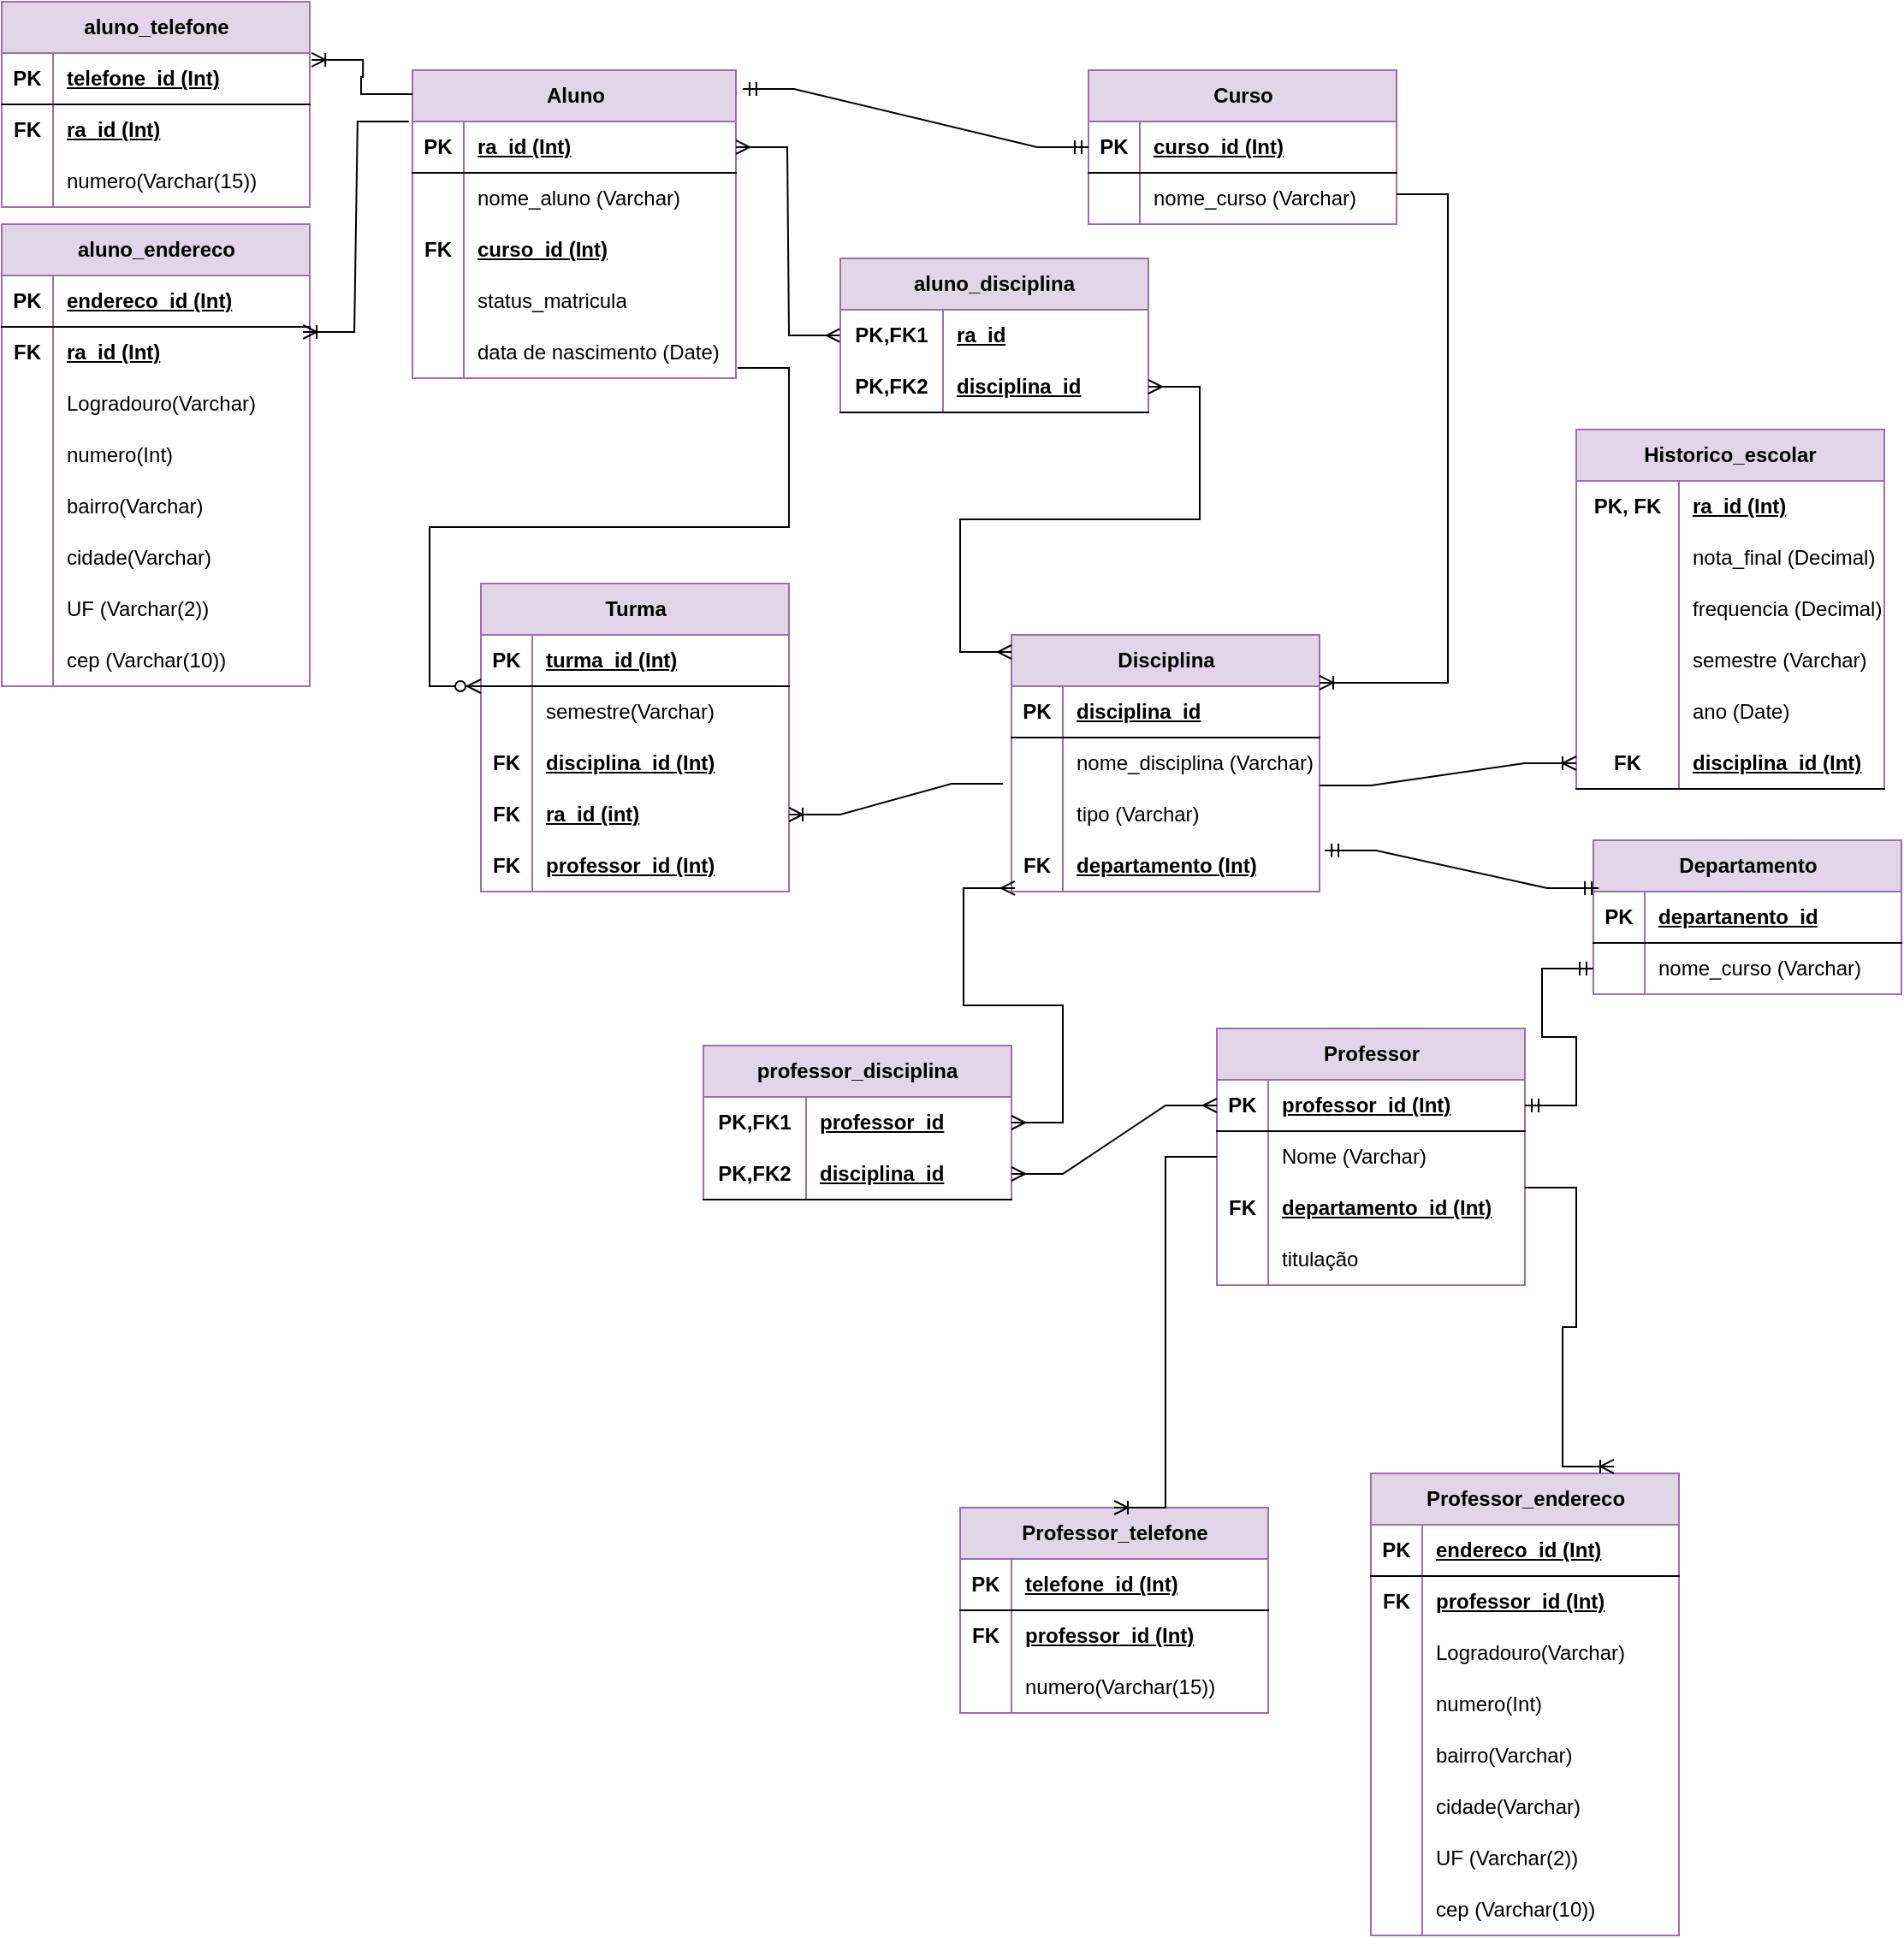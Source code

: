 <mxfile version="24.4.4" type="github">
  <diagram id="R2lEEEUBdFMjLlhIrx00" name="Page-1">
    <mxGraphModel dx="1676" dy="447" grid="1" gridSize="10" guides="1" tooltips="1" connect="1" arrows="1" fold="1" page="1" pageScale="1" pageWidth="850" pageHeight="1100" math="0" shadow="0" extFonts="Permanent Marker^https://fonts.googleapis.com/css?family=Permanent+Marker">
      <root>
        <mxCell id="0" />
        <mxCell id="1" parent="0" />
        <mxCell id="n92af8Gxz176bxttkV3D-1" value="Aluno" style="shape=table;startSize=30;container=1;collapsible=1;childLayout=tableLayout;fixedRows=1;rowLines=0;fontStyle=1;align=center;resizeLast=1;html=1;fillColor=#e1d5e7;strokeColor=#9673a6;" parent="1" vertex="1">
          <mxGeometry x="-150" y="60" width="189" height="180" as="geometry" />
        </mxCell>
        <mxCell id="n92af8Gxz176bxttkV3D-2" value="" style="shape=tableRow;horizontal=0;startSize=0;swimlaneHead=0;swimlaneBody=0;fillColor=none;collapsible=0;dropTarget=0;points=[[0,0.5],[1,0.5]];portConstraint=eastwest;top=0;left=0;right=0;bottom=1;" parent="n92af8Gxz176bxttkV3D-1" vertex="1">
          <mxGeometry y="30" width="189" height="30" as="geometry" />
        </mxCell>
        <mxCell id="n92af8Gxz176bxttkV3D-3" value="PK" style="shape=partialRectangle;connectable=0;fillColor=none;top=0;left=0;bottom=0;right=0;fontStyle=1;overflow=hidden;whiteSpace=wrap;html=1;" parent="n92af8Gxz176bxttkV3D-2" vertex="1">
          <mxGeometry width="30" height="30" as="geometry">
            <mxRectangle width="30" height="30" as="alternateBounds" />
          </mxGeometry>
        </mxCell>
        <mxCell id="n92af8Gxz176bxttkV3D-4" value="ra_id (Int)" style="shape=partialRectangle;connectable=0;fillColor=none;top=0;left=0;bottom=0;right=0;align=left;spacingLeft=6;fontStyle=5;overflow=hidden;whiteSpace=wrap;html=1;" parent="n92af8Gxz176bxttkV3D-2" vertex="1">
          <mxGeometry x="30" width="159" height="30" as="geometry">
            <mxRectangle width="159" height="30" as="alternateBounds" />
          </mxGeometry>
        </mxCell>
        <mxCell id="n92af8Gxz176bxttkV3D-5" value="" style="shape=tableRow;horizontal=0;startSize=0;swimlaneHead=0;swimlaneBody=0;fillColor=none;collapsible=0;dropTarget=0;points=[[0,0.5],[1,0.5]];portConstraint=eastwest;top=0;left=0;right=0;bottom=0;" parent="n92af8Gxz176bxttkV3D-1" vertex="1">
          <mxGeometry y="60" width="189" height="30" as="geometry" />
        </mxCell>
        <mxCell id="n92af8Gxz176bxttkV3D-6" value="" style="shape=partialRectangle;connectable=0;fillColor=none;top=0;left=0;bottom=0;right=0;editable=1;overflow=hidden;whiteSpace=wrap;html=1;" parent="n92af8Gxz176bxttkV3D-5" vertex="1">
          <mxGeometry width="30" height="30" as="geometry">
            <mxRectangle width="30" height="30" as="alternateBounds" />
          </mxGeometry>
        </mxCell>
        <mxCell id="n92af8Gxz176bxttkV3D-7" value="nome_aluno (Varchar)" style="shape=partialRectangle;connectable=0;fillColor=none;top=0;left=0;bottom=0;right=0;align=left;spacingLeft=6;overflow=hidden;whiteSpace=wrap;html=1;" parent="n92af8Gxz176bxttkV3D-5" vertex="1">
          <mxGeometry x="30" width="159" height="30" as="geometry">
            <mxRectangle width="159" height="30" as="alternateBounds" />
          </mxGeometry>
        </mxCell>
        <mxCell id="n92af8Gxz176bxttkV3D-8" value="" style="shape=tableRow;horizontal=0;startSize=0;swimlaneHead=0;swimlaneBody=0;fillColor=none;collapsible=0;dropTarget=0;points=[[0,0.5],[1,0.5]];portConstraint=eastwest;top=0;left=0;right=0;bottom=0;" parent="n92af8Gxz176bxttkV3D-1" vertex="1">
          <mxGeometry y="90" width="189" height="30" as="geometry" />
        </mxCell>
        <mxCell id="n92af8Gxz176bxttkV3D-9" value="&lt;b&gt;FK&lt;/b&gt;" style="shape=partialRectangle;connectable=0;fillColor=none;top=0;left=0;bottom=0;right=0;editable=1;overflow=hidden;whiteSpace=wrap;html=1;" parent="n92af8Gxz176bxttkV3D-8" vertex="1">
          <mxGeometry width="30" height="30" as="geometry">
            <mxRectangle width="30" height="30" as="alternateBounds" />
          </mxGeometry>
        </mxCell>
        <mxCell id="n92af8Gxz176bxttkV3D-10" value="&lt;u&gt;&lt;b&gt;curso_id (Int)&lt;/b&gt;&lt;/u&gt;" style="shape=partialRectangle;connectable=0;fillColor=none;top=0;left=0;bottom=0;right=0;align=left;spacingLeft=6;overflow=hidden;whiteSpace=wrap;html=1;" parent="n92af8Gxz176bxttkV3D-8" vertex="1">
          <mxGeometry x="30" width="159" height="30" as="geometry">
            <mxRectangle width="159" height="30" as="alternateBounds" />
          </mxGeometry>
        </mxCell>
        <mxCell id="n92af8Gxz176bxttkV3D-11" value="" style="shape=tableRow;horizontal=0;startSize=0;swimlaneHead=0;swimlaneBody=0;fillColor=none;collapsible=0;dropTarget=0;points=[[0,0.5],[1,0.5]];portConstraint=eastwest;top=0;left=0;right=0;bottom=0;" parent="n92af8Gxz176bxttkV3D-1" vertex="1">
          <mxGeometry y="120" width="189" height="30" as="geometry" />
        </mxCell>
        <mxCell id="n92af8Gxz176bxttkV3D-12" value="" style="shape=partialRectangle;connectable=0;fillColor=none;top=0;left=0;bottom=0;right=0;editable=1;overflow=hidden;whiteSpace=wrap;html=1;" parent="n92af8Gxz176bxttkV3D-11" vertex="1">
          <mxGeometry width="30" height="30" as="geometry">
            <mxRectangle width="30" height="30" as="alternateBounds" />
          </mxGeometry>
        </mxCell>
        <mxCell id="n92af8Gxz176bxttkV3D-13" value="status_matricula" style="shape=partialRectangle;connectable=0;fillColor=none;top=0;left=0;bottom=0;right=0;align=left;spacingLeft=6;overflow=hidden;whiteSpace=wrap;html=1;" parent="n92af8Gxz176bxttkV3D-11" vertex="1">
          <mxGeometry x="30" width="159" height="30" as="geometry">
            <mxRectangle width="159" height="30" as="alternateBounds" />
          </mxGeometry>
        </mxCell>
        <mxCell id="n92af8Gxz176bxttkV3D-268" value="" style="shape=tableRow;horizontal=0;startSize=0;swimlaneHead=0;swimlaneBody=0;fillColor=none;collapsible=0;dropTarget=0;points=[[0,0.5],[1,0.5]];portConstraint=eastwest;top=0;left=0;right=0;bottom=0;" parent="n92af8Gxz176bxttkV3D-1" vertex="1">
          <mxGeometry y="150" width="189" height="30" as="geometry" />
        </mxCell>
        <mxCell id="n92af8Gxz176bxttkV3D-269" value="" style="shape=partialRectangle;connectable=0;fillColor=none;top=0;left=0;bottom=0;right=0;editable=1;overflow=hidden;whiteSpace=wrap;html=1;" parent="n92af8Gxz176bxttkV3D-268" vertex="1">
          <mxGeometry width="30" height="30" as="geometry">
            <mxRectangle width="30" height="30" as="alternateBounds" />
          </mxGeometry>
        </mxCell>
        <mxCell id="n92af8Gxz176bxttkV3D-270" value="data de nascimento (Date)" style="shape=partialRectangle;connectable=0;fillColor=none;top=0;left=0;bottom=0;right=0;align=left;spacingLeft=6;overflow=hidden;whiteSpace=wrap;html=1;" parent="n92af8Gxz176bxttkV3D-268" vertex="1">
          <mxGeometry x="30" width="159" height="30" as="geometry">
            <mxRectangle width="159" height="30" as="alternateBounds" />
          </mxGeometry>
        </mxCell>
        <mxCell id="n92af8Gxz176bxttkV3D-14" value="Disciplina" style="shape=table;startSize=30;container=1;collapsible=1;childLayout=tableLayout;fixedRows=1;rowLines=0;fontStyle=1;align=center;resizeLast=1;html=1;fillColor=#e1d5e7;strokeColor=#9673a6;" parent="1" vertex="1">
          <mxGeometry x="200" y="390" width="180" height="150" as="geometry" />
        </mxCell>
        <mxCell id="n92af8Gxz176bxttkV3D-15" value="" style="shape=tableRow;horizontal=0;startSize=0;swimlaneHead=0;swimlaneBody=0;fillColor=none;collapsible=0;dropTarget=0;points=[[0,0.5],[1,0.5]];portConstraint=eastwest;top=0;left=0;right=0;bottom=1;" parent="n92af8Gxz176bxttkV3D-14" vertex="1">
          <mxGeometry y="30" width="180" height="30" as="geometry" />
        </mxCell>
        <mxCell id="n92af8Gxz176bxttkV3D-16" value="PK" style="shape=partialRectangle;connectable=0;fillColor=none;top=0;left=0;bottom=0;right=0;fontStyle=1;overflow=hidden;whiteSpace=wrap;html=1;" parent="n92af8Gxz176bxttkV3D-15" vertex="1">
          <mxGeometry width="30" height="30" as="geometry">
            <mxRectangle width="30" height="30" as="alternateBounds" />
          </mxGeometry>
        </mxCell>
        <mxCell id="n92af8Gxz176bxttkV3D-17" value="disciplina_id" style="shape=partialRectangle;connectable=0;fillColor=none;top=0;left=0;bottom=0;right=0;align=left;spacingLeft=6;fontStyle=5;overflow=hidden;whiteSpace=wrap;html=1;" parent="n92af8Gxz176bxttkV3D-15" vertex="1">
          <mxGeometry x="30" width="150" height="30" as="geometry">
            <mxRectangle width="150" height="30" as="alternateBounds" />
          </mxGeometry>
        </mxCell>
        <mxCell id="n92af8Gxz176bxttkV3D-18" value="" style="shape=tableRow;horizontal=0;startSize=0;swimlaneHead=0;swimlaneBody=0;fillColor=none;collapsible=0;dropTarget=0;points=[[0,0.5],[1,0.5]];portConstraint=eastwest;top=0;left=0;right=0;bottom=0;" parent="n92af8Gxz176bxttkV3D-14" vertex="1">
          <mxGeometry y="60" width="180" height="30" as="geometry" />
        </mxCell>
        <mxCell id="n92af8Gxz176bxttkV3D-19" value="" style="shape=partialRectangle;connectable=0;fillColor=none;top=0;left=0;bottom=0;right=0;editable=1;overflow=hidden;whiteSpace=wrap;html=1;" parent="n92af8Gxz176bxttkV3D-18" vertex="1">
          <mxGeometry width="30" height="30" as="geometry">
            <mxRectangle width="30" height="30" as="alternateBounds" />
          </mxGeometry>
        </mxCell>
        <mxCell id="n92af8Gxz176bxttkV3D-20" value="nome_disciplina (Varchar)" style="shape=partialRectangle;connectable=0;fillColor=none;top=0;left=0;bottom=0;right=0;align=left;spacingLeft=6;overflow=hidden;whiteSpace=wrap;html=1;" parent="n92af8Gxz176bxttkV3D-18" vertex="1">
          <mxGeometry x="30" width="150" height="30" as="geometry">
            <mxRectangle width="150" height="30" as="alternateBounds" />
          </mxGeometry>
        </mxCell>
        <mxCell id="n92af8Gxz176bxttkV3D-21" value="" style="shape=tableRow;horizontal=0;startSize=0;swimlaneHead=0;swimlaneBody=0;fillColor=none;collapsible=0;dropTarget=0;points=[[0,0.5],[1,0.5]];portConstraint=eastwest;top=0;left=0;right=0;bottom=0;" parent="n92af8Gxz176bxttkV3D-14" vertex="1">
          <mxGeometry y="90" width="180" height="30" as="geometry" />
        </mxCell>
        <mxCell id="n92af8Gxz176bxttkV3D-22" value="" style="shape=partialRectangle;connectable=0;fillColor=none;top=0;left=0;bottom=0;right=0;editable=1;overflow=hidden;whiteSpace=wrap;html=1;" parent="n92af8Gxz176bxttkV3D-21" vertex="1">
          <mxGeometry width="30" height="30" as="geometry">
            <mxRectangle width="30" height="30" as="alternateBounds" />
          </mxGeometry>
        </mxCell>
        <mxCell id="n92af8Gxz176bxttkV3D-23" value="tipo (Varchar)" style="shape=partialRectangle;connectable=0;fillColor=none;top=0;left=0;bottom=0;right=0;align=left;spacingLeft=6;overflow=hidden;whiteSpace=wrap;html=1;" parent="n92af8Gxz176bxttkV3D-21" vertex="1">
          <mxGeometry x="30" width="150" height="30" as="geometry">
            <mxRectangle width="150" height="30" as="alternateBounds" />
          </mxGeometry>
        </mxCell>
        <mxCell id="n92af8Gxz176bxttkV3D-24" value="" style="shape=tableRow;horizontal=0;startSize=0;swimlaneHead=0;swimlaneBody=0;fillColor=none;collapsible=0;dropTarget=0;points=[[0,0.5],[1,0.5]];portConstraint=eastwest;top=0;left=0;right=0;bottom=0;" parent="n92af8Gxz176bxttkV3D-14" vertex="1">
          <mxGeometry y="120" width="180" height="30" as="geometry" />
        </mxCell>
        <mxCell id="n92af8Gxz176bxttkV3D-25" value="&lt;b&gt;FK&lt;/b&gt;" style="shape=partialRectangle;connectable=0;fillColor=none;top=0;left=0;bottom=0;right=0;editable=1;overflow=hidden;whiteSpace=wrap;html=1;" parent="n92af8Gxz176bxttkV3D-24" vertex="1">
          <mxGeometry width="30" height="30" as="geometry">
            <mxRectangle width="30" height="30" as="alternateBounds" />
          </mxGeometry>
        </mxCell>
        <mxCell id="n92af8Gxz176bxttkV3D-26" value="&lt;b&gt;&lt;u&gt;departamento (Int)&lt;/u&gt;&lt;/b&gt;" style="shape=partialRectangle;connectable=0;fillColor=none;top=0;left=0;bottom=0;right=0;align=left;spacingLeft=6;overflow=hidden;whiteSpace=wrap;html=1;" parent="n92af8Gxz176bxttkV3D-24" vertex="1">
          <mxGeometry x="30" width="150" height="30" as="geometry">
            <mxRectangle width="150" height="30" as="alternateBounds" />
          </mxGeometry>
        </mxCell>
        <mxCell id="n92af8Gxz176bxttkV3D-32" value="Curso" style="shape=table;startSize=30;container=1;collapsible=1;childLayout=tableLayout;fixedRows=1;rowLines=0;fontStyle=1;align=center;resizeLast=1;html=1;fillColor=#e1d5e7;strokeColor=#9673a6;" parent="1" vertex="1">
          <mxGeometry x="245" y="60" width="180" height="90" as="geometry" />
        </mxCell>
        <mxCell id="n92af8Gxz176bxttkV3D-33" value="" style="shape=tableRow;horizontal=0;startSize=0;swimlaneHead=0;swimlaneBody=0;fillColor=none;collapsible=0;dropTarget=0;points=[[0,0.5],[1,0.5]];portConstraint=eastwest;top=0;left=0;right=0;bottom=1;" parent="n92af8Gxz176bxttkV3D-32" vertex="1">
          <mxGeometry y="30" width="180" height="30" as="geometry" />
        </mxCell>
        <mxCell id="n92af8Gxz176bxttkV3D-34" value="PK" style="shape=partialRectangle;connectable=0;fillColor=none;top=0;left=0;bottom=0;right=0;fontStyle=1;overflow=hidden;whiteSpace=wrap;html=1;" parent="n92af8Gxz176bxttkV3D-33" vertex="1">
          <mxGeometry width="30" height="30" as="geometry">
            <mxRectangle width="30" height="30" as="alternateBounds" />
          </mxGeometry>
        </mxCell>
        <mxCell id="n92af8Gxz176bxttkV3D-35" value="curso_id (Int)" style="shape=partialRectangle;connectable=0;fillColor=none;top=0;left=0;bottom=0;right=0;align=left;spacingLeft=6;fontStyle=5;overflow=hidden;whiteSpace=wrap;html=1;" parent="n92af8Gxz176bxttkV3D-33" vertex="1">
          <mxGeometry x="30" width="150" height="30" as="geometry">
            <mxRectangle width="150" height="30" as="alternateBounds" />
          </mxGeometry>
        </mxCell>
        <mxCell id="n92af8Gxz176bxttkV3D-36" value="" style="shape=tableRow;horizontal=0;startSize=0;swimlaneHead=0;swimlaneBody=0;fillColor=none;collapsible=0;dropTarget=0;points=[[0,0.5],[1,0.5]];portConstraint=eastwest;top=0;left=0;right=0;bottom=0;" parent="n92af8Gxz176bxttkV3D-32" vertex="1">
          <mxGeometry y="60" width="180" height="30" as="geometry" />
        </mxCell>
        <mxCell id="n92af8Gxz176bxttkV3D-37" value="" style="shape=partialRectangle;connectable=0;fillColor=none;top=0;left=0;bottom=0;right=0;editable=1;overflow=hidden;whiteSpace=wrap;html=1;" parent="n92af8Gxz176bxttkV3D-36" vertex="1">
          <mxGeometry width="30" height="30" as="geometry">
            <mxRectangle width="30" height="30" as="alternateBounds" />
          </mxGeometry>
        </mxCell>
        <mxCell id="n92af8Gxz176bxttkV3D-38" value="nome_curso (Varchar)" style="shape=partialRectangle;connectable=0;fillColor=none;top=0;left=0;bottom=0;right=0;align=left;spacingLeft=6;overflow=hidden;whiteSpace=wrap;html=1;" parent="n92af8Gxz176bxttkV3D-36" vertex="1">
          <mxGeometry x="30" width="150" height="30" as="geometry">
            <mxRectangle width="150" height="30" as="alternateBounds" />
          </mxGeometry>
        </mxCell>
        <mxCell id="n92af8Gxz176bxttkV3D-64" value="Historico_escolar" style="shape=table;startSize=30;container=1;collapsible=1;childLayout=tableLayout;fixedRows=1;rowLines=0;fontStyle=1;align=center;resizeLast=1;html=1;whiteSpace=wrap;fillColor=#e1d5e7;strokeColor=#9673a6;" parent="1" vertex="1">
          <mxGeometry x="530" y="270" width="180" height="210" as="geometry" />
        </mxCell>
        <mxCell id="n92af8Gxz176bxttkV3D-65" value="" style="shape=tableRow;horizontal=0;startSize=0;swimlaneHead=0;swimlaneBody=0;fillColor=none;collapsible=0;dropTarget=0;points=[[0,0.5],[1,0.5]];portConstraint=eastwest;top=0;left=0;right=0;bottom=0;html=1;" parent="n92af8Gxz176bxttkV3D-64" vertex="1">
          <mxGeometry y="30" width="180" height="30" as="geometry" />
        </mxCell>
        <mxCell id="n92af8Gxz176bxttkV3D-66" value="PK, FK" style="shape=partialRectangle;connectable=0;fillColor=none;top=0;left=0;bottom=0;right=0;fontStyle=1;overflow=hidden;html=1;whiteSpace=wrap;" parent="n92af8Gxz176bxttkV3D-65" vertex="1">
          <mxGeometry width="60" height="30" as="geometry">
            <mxRectangle width="60" height="30" as="alternateBounds" />
          </mxGeometry>
        </mxCell>
        <mxCell id="n92af8Gxz176bxttkV3D-67" value="ra_id (Int)" style="shape=partialRectangle;connectable=0;fillColor=none;top=0;left=0;bottom=0;right=0;align=left;spacingLeft=6;fontStyle=5;overflow=hidden;html=1;whiteSpace=wrap;" parent="n92af8Gxz176bxttkV3D-65" vertex="1">
          <mxGeometry x="60" width="120" height="30" as="geometry">
            <mxRectangle width="120" height="30" as="alternateBounds" />
          </mxGeometry>
        </mxCell>
        <mxCell id="n92af8Gxz176bxttkV3D-71" value="" style="shape=tableRow;horizontal=0;startSize=0;swimlaneHead=0;swimlaneBody=0;fillColor=none;collapsible=0;dropTarget=0;points=[[0,0.5],[1,0.5]];portConstraint=eastwest;top=0;left=0;right=0;bottom=0;html=1;" parent="n92af8Gxz176bxttkV3D-64" vertex="1">
          <mxGeometry y="60" width="180" height="30" as="geometry" />
        </mxCell>
        <mxCell id="n92af8Gxz176bxttkV3D-72" value="" style="shape=partialRectangle;connectable=0;fillColor=none;top=0;left=0;bottom=0;right=0;editable=1;overflow=hidden;html=1;whiteSpace=wrap;" parent="n92af8Gxz176bxttkV3D-71" vertex="1">
          <mxGeometry width="60" height="30" as="geometry">
            <mxRectangle width="60" height="30" as="alternateBounds" />
          </mxGeometry>
        </mxCell>
        <mxCell id="n92af8Gxz176bxttkV3D-73" value="nota_final (Decimal)" style="shape=partialRectangle;connectable=0;fillColor=none;top=0;left=0;bottom=0;right=0;align=left;spacingLeft=6;overflow=hidden;html=1;whiteSpace=wrap;" parent="n92af8Gxz176bxttkV3D-71" vertex="1">
          <mxGeometry x="60" width="120" height="30" as="geometry">
            <mxRectangle width="120" height="30" as="alternateBounds" />
          </mxGeometry>
        </mxCell>
        <mxCell id="n92af8Gxz176bxttkV3D-74" value="" style="shape=tableRow;horizontal=0;startSize=0;swimlaneHead=0;swimlaneBody=0;fillColor=none;collapsible=0;dropTarget=0;points=[[0,0.5],[1,0.5]];portConstraint=eastwest;top=0;left=0;right=0;bottom=0;html=1;" parent="n92af8Gxz176bxttkV3D-64" vertex="1">
          <mxGeometry y="90" width="180" height="30" as="geometry" />
        </mxCell>
        <mxCell id="n92af8Gxz176bxttkV3D-75" value="" style="shape=partialRectangle;connectable=0;fillColor=none;top=0;left=0;bottom=0;right=0;editable=1;overflow=hidden;html=1;whiteSpace=wrap;" parent="n92af8Gxz176bxttkV3D-74" vertex="1">
          <mxGeometry width="60" height="30" as="geometry">
            <mxRectangle width="60" height="30" as="alternateBounds" />
          </mxGeometry>
        </mxCell>
        <mxCell id="n92af8Gxz176bxttkV3D-76" value="frequencia (Decimal)" style="shape=partialRectangle;connectable=0;fillColor=none;top=0;left=0;bottom=0;right=0;align=left;spacingLeft=6;overflow=hidden;html=1;whiteSpace=wrap;" parent="n92af8Gxz176bxttkV3D-74" vertex="1">
          <mxGeometry x="60" width="120" height="30" as="geometry">
            <mxRectangle width="120" height="30" as="alternateBounds" />
          </mxGeometry>
        </mxCell>
        <mxCell id="n92af8Gxz176bxttkV3D-77" value="" style="shape=tableRow;horizontal=0;startSize=0;swimlaneHead=0;swimlaneBody=0;fillColor=none;collapsible=0;dropTarget=0;points=[[0,0.5],[1,0.5]];portConstraint=eastwest;top=0;left=0;right=0;bottom=0;html=1;" parent="n92af8Gxz176bxttkV3D-64" vertex="1">
          <mxGeometry y="120" width="180" height="30" as="geometry" />
        </mxCell>
        <mxCell id="n92af8Gxz176bxttkV3D-78" value="" style="shape=partialRectangle;connectable=0;fillColor=none;top=0;left=0;bottom=0;right=0;editable=1;overflow=hidden;html=1;whiteSpace=wrap;" parent="n92af8Gxz176bxttkV3D-77" vertex="1">
          <mxGeometry width="60" height="30" as="geometry">
            <mxRectangle width="60" height="30" as="alternateBounds" />
          </mxGeometry>
        </mxCell>
        <mxCell id="n92af8Gxz176bxttkV3D-79" value="semestre (Varchar)" style="shape=partialRectangle;connectable=0;fillColor=none;top=0;left=0;bottom=0;right=0;align=left;spacingLeft=6;overflow=hidden;html=1;whiteSpace=wrap;" parent="n92af8Gxz176bxttkV3D-77" vertex="1">
          <mxGeometry x="60" width="120" height="30" as="geometry">
            <mxRectangle width="120" height="30" as="alternateBounds" />
          </mxGeometry>
        </mxCell>
        <mxCell id="n92af8Gxz176bxttkV3D-80" value="" style="shape=tableRow;horizontal=0;startSize=0;swimlaneHead=0;swimlaneBody=0;fillColor=none;collapsible=0;dropTarget=0;points=[[0,0.5],[1,0.5]];portConstraint=eastwest;top=0;left=0;right=0;bottom=0;html=1;" parent="n92af8Gxz176bxttkV3D-64" vertex="1">
          <mxGeometry y="150" width="180" height="30" as="geometry" />
        </mxCell>
        <mxCell id="n92af8Gxz176bxttkV3D-81" value="" style="shape=partialRectangle;connectable=0;fillColor=none;top=0;left=0;bottom=0;right=0;editable=1;overflow=hidden;html=1;whiteSpace=wrap;" parent="n92af8Gxz176bxttkV3D-80" vertex="1">
          <mxGeometry width="60" height="30" as="geometry">
            <mxRectangle width="60" height="30" as="alternateBounds" />
          </mxGeometry>
        </mxCell>
        <mxCell id="n92af8Gxz176bxttkV3D-82" value="ano (Date)" style="shape=partialRectangle;connectable=0;fillColor=none;top=0;left=0;bottom=0;right=0;align=left;spacingLeft=6;overflow=hidden;html=1;whiteSpace=wrap;" parent="n92af8Gxz176bxttkV3D-80" vertex="1">
          <mxGeometry x="60" width="120" height="30" as="geometry">
            <mxRectangle width="120" height="30" as="alternateBounds" />
          </mxGeometry>
        </mxCell>
        <mxCell id="n92af8Gxz176bxttkV3D-176" value="" style="shape=tableRow;horizontal=0;startSize=0;swimlaneHead=0;swimlaneBody=0;fillColor=none;collapsible=0;dropTarget=0;points=[[0,0.5],[1,0.5]];portConstraint=eastwest;top=0;left=0;right=0;bottom=1;html=1;" parent="n92af8Gxz176bxttkV3D-64" vertex="1">
          <mxGeometry y="180" width="180" height="30" as="geometry" />
        </mxCell>
        <mxCell id="n92af8Gxz176bxttkV3D-177" value="FK" style="shape=partialRectangle;connectable=0;fillColor=none;top=0;left=0;bottom=0;right=0;fontStyle=1;overflow=hidden;html=1;whiteSpace=wrap;" parent="n92af8Gxz176bxttkV3D-176" vertex="1">
          <mxGeometry width="60" height="30" as="geometry">
            <mxRectangle width="60" height="30" as="alternateBounds" />
          </mxGeometry>
        </mxCell>
        <mxCell id="n92af8Gxz176bxttkV3D-178" value="disciplina_id (Int)" style="shape=partialRectangle;connectable=0;fillColor=none;top=0;left=0;bottom=0;right=0;align=left;spacingLeft=6;fontStyle=5;overflow=hidden;html=1;whiteSpace=wrap;" parent="n92af8Gxz176bxttkV3D-176" vertex="1">
          <mxGeometry x="60" width="120" height="30" as="geometry">
            <mxRectangle width="120" height="30" as="alternateBounds" />
          </mxGeometry>
        </mxCell>
        <mxCell id="n92af8Gxz176bxttkV3D-83" value="Departamento" style="shape=table;startSize=30;container=1;collapsible=1;childLayout=tableLayout;fixedRows=1;rowLines=0;fontStyle=1;align=center;resizeLast=1;html=1;fillColor=#e1d5e7;strokeColor=#9673a6;" parent="1" vertex="1">
          <mxGeometry x="540" y="510" width="180" height="90" as="geometry" />
        </mxCell>
        <mxCell id="n92af8Gxz176bxttkV3D-84" value="" style="shape=tableRow;horizontal=0;startSize=0;swimlaneHead=0;swimlaneBody=0;fillColor=none;collapsible=0;dropTarget=0;points=[[0,0.5],[1,0.5]];portConstraint=eastwest;top=0;left=0;right=0;bottom=1;" parent="n92af8Gxz176bxttkV3D-83" vertex="1">
          <mxGeometry y="30" width="180" height="30" as="geometry" />
        </mxCell>
        <mxCell id="n92af8Gxz176bxttkV3D-85" value="PK" style="shape=partialRectangle;connectable=0;fillColor=none;top=0;left=0;bottom=0;right=0;fontStyle=1;overflow=hidden;whiteSpace=wrap;html=1;" parent="n92af8Gxz176bxttkV3D-84" vertex="1">
          <mxGeometry width="30" height="30" as="geometry">
            <mxRectangle width="30" height="30" as="alternateBounds" />
          </mxGeometry>
        </mxCell>
        <mxCell id="n92af8Gxz176bxttkV3D-86" value="departanento_id" style="shape=partialRectangle;connectable=0;fillColor=none;top=0;left=0;bottom=0;right=0;align=left;spacingLeft=6;fontStyle=5;overflow=hidden;whiteSpace=wrap;html=1;" parent="n92af8Gxz176bxttkV3D-84" vertex="1">
          <mxGeometry x="30" width="150" height="30" as="geometry">
            <mxRectangle width="150" height="30" as="alternateBounds" />
          </mxGeometry>
        </mxCell>
        <mxCell id="n92af8Gxz176bxttkV3D-87" value="" style="shape=tableRow;horizontal=0;startSize=0;swimlaneHead=0;swimlaneBody=0;fillColor=none;collapsible=0;dropTarget=0;points=[[0,0.5],[1,0.5]];portConstraint=eastwest;top=0;left=0;right=0;bottom=0;" parent="n92af8Gxz176bxttkV3D-83" vertex="1">
          <mxGeometry y="60" width="180" height="30" as="geometry" />
        </mxCell>
        <mxCell id="n92af8Gxz176bxttkV3D-88" value="" style="shape=partialRectangle;connectable=0;fillColor=none;top=0;left=0;bottom=0;right=0;editable=1;overflow=hidden;whiteSpace=wrap;html=1;" parent="n92af8Gxz176bxttkV3D-87" vertex="1">
          <mxGeometry width="30" height="30" as="geometry">
            <mxRectangle width="30" height="30" as="alternateBounds" />
          </mxGeometry>
        </mxCell>
        <mxCell id="n92af8Gxz176bxttkV3D-89" value="nome_curso (Varchar)" style="shape=partialRectangle;connectable=0;fillColor=none;top=0;left=0;bottom=0;right=0;align=left;spacingLeft=6;overflow=hidden;whiteSpace=wrap;html=1;" parent="n92af8Gxz176bxttkV3D-87" vertex="1">
          <mxGeometry x="30" width="150" height="30" as="geometry">
            <mxRectangle width="150" height="30" as="alternateBounds" />
          </mxGeometry>
        </mxCell>
        <mxCell id="n92af8Gxz176bxttkV3D-90" value="Professor" style="shape=table;startSize=30;container=1;collapsible=1;childLayout=tableLayout;fixedRows=1;rowLines=0;fontStyle=1;align=center;resizeLast=1;html=1;fillColor=#e1d5e7;strokeColor=#9673a6;" parent="1" vertex="1">
          <mxGeometry x="320" y="620" width="180" height="150" as="geometry" />
        </mxCell>
        <mxCell id="n92af8Gxz176bxttkV3D-91" value="" style="shape=tableRow;horizontal=0;startSize=0;swimlaneHead=0;swimlaneBody=0;fillColor=none;collapsible=0;dropTarget=0;points=[[0,0.5],[1,0.5]];portConstraint=eastwest;top=0;left=0;right=0;bottom=1;" parent="n92af8Gxz176bxttkV3D-90" vertex="1">
          <mxGeometry y="30" width="180" height="30" as="geometry" />
        </mxCell>
        <mxCell id="n92af8Gxz176bxttkV3D-92" value="PK" style="shape=partialRectangle;connectable=0;fillColor=none;top=0;left=0;bottom=0;right=0;fontStyle=1;overflow=hidden;whiteSpace=wrap;html=1;" parent="n92af8Gxz176bxttkV3D-91" vertex="1">
          <mxGeometry width="30" height="30" as="geometry">
            <mxRectangle width="30" height="30" as="alternateBounds" />
          </mxGeometry>
        </mxCell>
        <mxCell id="n92af8Gxz176bxttkV3D-93" value="professor_id (Int)" style="shape=partialRectangle;connectable=0;fillColor=none;top=0;left=0;bottom=0;right=0;align=left;spacingLeft=6;fontStyle=5;overflow=hidden;whiteSpace=wrap;html=1;" parent="n92af8Gxz176bxttkV3D-91" vertex="1">
          <mxGeometry x="30" width="150" height="30" as="geometry">
            <mxRectangle width="150" height="30" as="alternateBounds" />
          </mxGeometry>
        </mxCell>
        <mxCell id="n92af8Gxz176bxttkV3D-94" value="" style="shape=tableRow;horizontal=0;startSize=0;swimlaneHead=0;swimlaneBody=0;fillColor=none;collapsible=0;dropTarget=0;points=[[0,0.5],[1,0.5]];portConstraint=eastwest;top=0;left=0;right=0;bottom=0;" parent="n92af8Gxz176bxttkV3D-90" vertex="1">
          <mxGeometry y="60" width="180" height="30" as="geometry" />
        </mxCell>
        <mxCell id="n92af8Gxz176bxttkV3D-95" value="" style="shape=partialRectangle;connectable=0;fillColor=none;top=0;left=0;bottom=0;right=0;editable=1;overflow=hidden;whiteSpace=wrap;html=1;" parent="n92af8Gxz176bxttkV3D-94" vertex="1">
          <mxGeometry width="30" height="30" as="geometry">
            <mxRectangle width="30" height="30" as="alternateBounds" />
          </mxGeometry>
        </mxCell>
        <mxCell id="n92af8Gxz176bxttkV3D-96" value="Nome (Varchar)" style="shape=partialRectangle;connectable=0;fillColor=none;top=0;left=0;bottom=0;right=0;align=left;spacingLeft=6;overflow=hidden;whiteSpace=wrap;html=1;" parent="n92af8Gxz176bxttkV3D-94" vertex="1">
          <mxGeometry x="30" width="150" height="30" as="geometry">
            <mxRectangle width="150" height="30" as="alternateBounds" />
          </mxGeometry>
        </mxCell>
        <mxCell id="n92af8Gxz176bxttkV3D-100" value="" style="shape=tableRow;horizontal=0;startSize=0;swimlaneHead=0;swimlaneBody=0;fillColor=none;collapsible=0;dropTarget=0;points=[[0,0.5],[1,0.5]];portConstraint=eastwest;top=0;left=0;right=0;bottom=0;" parent="n92af8Gxz176bxttkV3D-90" vertex="1">
          <mxGeometry y="90" width="180" height="30" as="geometry" />
        </mxCell>
        <mxCell id="n92af8Gxz176bxttkV3D-101" value="&lt;b&gt;FK&lt;/b&gt;" style="shape=partialRectangle;connectable=0;fillColor=none;top=0;left=0;bottom=0;right=0;editable=1;overflow=hidden;whiteSpace=wrap;html=1;" parent="n92af8Gxz176bxttkV3D-100" vertex="1">
          <mxGeometry width="30" height="30" as="geometry">
            <mxRectangle width="30" height="30" as="alternateBounds" />
          </mxGeometry>
        </mxCell>
        <mxCell id="n92af8Gxz176bxttkV3D-102" value="&lt;u&gt;&lt;b&gt;departamento_id (Int)&lt;/b&gt;&lt;/u&gt;" style="shape=partialRectangle;connectable=0;fillColor=none;top=0;left=0;bottom=0;right=0;align=left;spacingLeft=6;overflow=hidden;whiteSpace=wrap;html=1;" parent="n92af8Gxz176bxttkV3D-100" vertex="1">
          <mxGeometry x="30" width="150" height="30" as="geometry">
            <mxRectangle width="150" height="30" as="alternateBounds" />
          </mxGeometry>
        </mxCell>
        <mxCell id="n92af8Gxz176bxttkV3D-198" value="" style="shape=tableRow;horizontal=0;startSize=0;swimlaneHead=0;swimlaneBody=0;fillColor=none;collapsible=0;dropTarget=0;points=[[0,0.5],[1,0.5]];portConstraint=eastwest;top=0;left=0;right=0;bottom=0;" parent="n92af8Gxz176bxttkV3D-90" vertex="1">
          <mxGeometry y="120" width="180" height="30" as="geometry" />
        </mxCell>
        <mxCell id="n92af8Gxz176bxttkV3D-199" value="" style="shape=partialRectangle;connectable=0;fillColor=none;top=0;left=0;bottom=0;right=0;editable=1;overflow=hidden;whiteSpace=wrap;html=1;" parent="n92af8Gxz176bxttkV3D-198" vertex="1">
          <mxGeometry width="30" height="30" as="geometry">
            <mxRectangle width="30" height="30" as="alternateBounds" />
          </mxGeometry>
        </mxCell>
        <mxCell id="n92af8Gxz176bxttkV3D-200" value="titulação" style="shape=partialRectangle;connectable=0;fillColor=none;top=0;left=0;bottom=0;right=0;align=left;spacingLeft=6;overflow=hidden;whiteSpace=wrap;html=1;" parent="n92af8Gxz176bxttkV3D-198" vertex="1">
          <mxGeometry x="30" width="150" height="30" as="geometry">
            <mxRectangle width="150" height="30" as="alternateBounds" />
          </mxGeometry>
        </mxCell>
        <mxCell id="n92af8Gxz176bxttkV3D-246" value="Turma" style="shape=table;startSize=30;container=1;collapsible=1;childLayout=tableLayout;fixedRows=1;rowLines=0;fontStyle=1;align=center;resizeLast=1;html=1;fillColor=#e1d5e7;strokeColor=#9673a6;" parent="1" vertex="1">
          <mxGeometry x="-110" y="360" width="180" height="180" as="geometry" />
        </mxCell>
        <mxCell id="n92af8Gxz176bxttkV3D-247" value="" style="shape=tableRow;horizontal=0;startSize=0;swimlaneHead=0;swimlaneBody=0;fillColor=none;collapsible=0;dropTarget=0;points=[[0,0.5],[1,0.5]];portConstraint=eastwest;top=0;left=0;right=0;bottom=1;" parent="n92af8Gxz176bxttkV3D-246" vertex="1">
          <mxGeometry y="30" width="180" height="30" as="geometry" />
        </mxCell>
        <mxCell id="n92af8Gxz176bxttkV3D-248" value="PK" style="shape=partialRectangle;connectable=0;fillColor=none;top=0;left=0;bottom=0;right=0;fontStyle=1;overflow=hidden;whiteSpace=wrap;html=1;" parent="n92af8Gxz176bxttkV3D-247" vertex="1">
          <mxGeometry width="30" height="30" as="geometry">
            <mxRectangle width="30" height="30" as="alternateBounds" />
          </mxGeometry>
        </mxCell>
        <mxCell id="n92af8Gxz176bxttkV3D-249" value="turma_id (Int)" style="shape=partialRectangle;connectable=0;fillColor=none;top=0;left=0;bottom=0;right=0;align=left;spacingLeft=6;fontStyle=5;overflow=hidden;whiteSpace=wrap;html=1;" parent="n92af8Gxz176bxttkV3D-247" vertex="1">
          <mxGeometry x="30" width="150" height="30" as="geometry">
            <mxRectangle width="150" height="30" as="alternateBounds" />
          </mxGeometry>
        </mxCell>
        <mxCell id="n92af8Gxz176bxttkV3D-250" value="" style="shape=tableRow;horizontal=0;startSize=0;swimlaneHead=0;swimlaneBody=0;fillColor=none;collapsible=0;dropTarget=0;points=[[0,0.5],[1,0.5]];portConstraint=eastwest;top=0;left=0;right=0;bottom=0;" parent="n92af8Gxz176bxttkV3D-246" vertex="1">
          <mxGeometry y="60" width="180" height="30" as="geometry" />
        </mxCell>
        <mxCell id="n92af8Gxz176bxttkV3D-251" value="" style="shape=partialRectangle;connectable=0;fillColor=none;top=0;left=0;bottom=0;right=0;editable=1;overflow=hidden;whiteSpace=wrap;html=1;" parent="n92af8Gxz176bxttkV3D-250" vertex="1">
          <mxGeometry width="30" height="30" as="geometry">
            <mxRectangle width="30" height="30" as="alternateBounds" />
          </mxGeometry>
        </mxCell>
        <mxCell id="n92af8Gxz176bxttkV3D-252" value="semestre(Varchar)" style="shape=partialRectangle;connectable=0;fillColor=none;top=0;left=0;bottom=0;right=0;align=left;spacingLeft=6;overflow=hidden;whiteSpace=wrap;html=1;" parent="n92af8Gxz176bxttkV3D-250" vertex="1">
          <mxGeometry x="30" width="150" height="30" as="geometry">
            <mxRectangle width="150" height="30" as="alternateBounds" />
          </mxGeometry>
        </mxCell>
        <mxCell id="n92af8Gxz176bxttkV3D-253" value="" style="shape=tableRow;horizontal=0;startSize=0;swimlaneHead=0;swimlaneBody=0;fillColor=none;collapsible=0;dropTarget=0;points=[[0,0.5],[1,0.5]];portConstraint=eastwest;top=0;left=0;right=0;bottom=0;" parent="n92af8Gxz176bxttkV3D-246" vertex="1">
          <mxGeometry y="90" width="180" height="30" as="geometry" />
        </mxCell>
        <mxCell id="n92af8Gxz176bxttkV3D-254" value="&lt;b&gt;FK&lt;/b&gt;" style="shape=partialRectangle;connectable=0;fillColor=none;top=0;left=0;bottom=0;right=0;editable=1;overflow=hidden;whiteSpace=wrap;html=1;" parent="n92af8Gxz176bxttkV3D-253" vertex="1">
          <mxGeometry width="30" height="30" as="geometry">
            <mxRectangle width="30" height="30" as="alternateBounds" />
          </mxGeometry>
        </mxCell>
        <mxCell id="n92af8Gxz176bxttkV3D-255" value="&lt;u&gt;&lt;b&gt;disciplina_id (Int)&lt;/b&gt;&lt;/u&gt;" style="shape=partialRectangle;connectable=0;fillColor=none;top=0;left=0;bottom=0;right=0;align=left;spacingLeft=6;overflow=hidden;whiteSpace=wrap;html=1;" parent="n92af8Gxz176bxttkV3D-253" vertex="1">
          <mxGeometry x="30" width="150" height="30" as="geometry">
            <mxRectangle width="150" height="30" as="alternateBounds" />
          </mxGeometry>
        </mxCell>
        <mxCell id="n92af8Gxz176bxttkV3D-259" value="" style="shape=tableRow;horizontal=0;startSize=0;swimlaneHead=0;swimlaneBody=0;fillColor=none;collapsible=0;dropTarget=0;points=[[0,0.5],[1,0.5]];portConstraint=eastwest;top=0;left=0;right=0;bottom=0;" parent="n92af8Gxz176bxttkV3D-246" vertex="1">
          <mxGeometry y="120" width="180" height="30" as="geometry" />
        </mxCell>
        <mxCell id="n92af8Gxz176bxttkV3D-260" value="&lt;b&gt;FK&lt;/b&gt;" style="shape=partialRectangle;connectable=0;fillColor=none;top=0;left=0;bottom=0;right=0;editable=1;overflow=hidden;whiteSpace=wrap;html=1;" parent="n92af8Gxz176bxttkV3D-259" vertex="1">
          <mxGeometry width="30" height="30" as="geometry">
            <mxRectangle width="30" height="30" as="alternateBounds" />
          </mxGeometry>
        </mxCell>
        <mxCell id="n92af8Gxz176bxttkV3D-261" value="&lt;u&gt;&lt;b&gt;ra_id (int)&lt;/b&gt;&lt;/u&gt;" style="shape=partialRectangle;connectable=0;fillColor=none;top=0;left=0;bottom=0;right=0;align=left;spacingLeft=6;overflow=hidden;whiteSpace=wrap;html=1;" parent="n92af8Gxz176bxttkV3D-259" vertex="1">
          <mxGeometry x="30" width="150" height="30" as="geometry">
            <mxRectangle width="150" height="30" as="alternateBounds" />
          </mxGeometry>
        </mxCell>
        <mxCell id="n92af8Gxz176bxttkV3D-262" value="" style="shape=tableRow;horizontal=0;startSize=0;swimlaneHead=0;swimlaneBody=0;fillColor=none;collapsible=0;dropTarget=0;points=[[0,0.5],[1,0.5]];portConstraint=eastwest;top=0;left=0;right=0;bottom=0;" parent="n92af8Gxz176bxttkV3D-246" vertex="1">
          <mxGeometry y="150" width="180" height="30" as="geometry" />
        </mxCell>
        <mxCell id="n92af8Gxz176bxttkV3D-263" value="&lt;b&gt;FK&lt;/b&gt;" style="shape=partialRectangle;connectable=0;fillColor=none;top=0;left=0;bottom=0;right=0;editable=1;overflow=hidden;whiteSpace=wrap;html=1;" parent="n92af8Gxz176bxttkV3D-262" vertex="1">
          <mxGeometry width="30" height="30" as="geometry">
            <mxRectangle width="30" height="30" as="alternateBounds" />
          </mxGeometry>
        </mxCell>
        <mxCell id="n92af8Gxz176bxttkV3D-264" value="&lt;u&gt;&lt;b&gt;professor_id (Int)&lt;/b&gt;&lt;/u&gt;" style="shape=partialRectangle;connectable=0;fillColor=none;top=0;left=0;bottom=0;right=0;align=left;spacingLeft=6;overflow=hidden;whiteSpace=wrap;html=1;" parent="n92af8Gxz176bxttkV3D-262" vertex="1">
          <mxGeometry x="30" width="150" height="30" as="geometry">
            <mxRectangle width="150" height="30" as="alternateBounds" />
          </mxGeometry>
        </mxCell>
        <mxCell id="n92af8Gxz176bxttkV3D-272" value="" style="edgeStyle=entityRelationEdgeStyle;fontSize=12;html=1;endArrow=ERmandOne;startArrow=ERmandOne;rounded=0;exitX=1.021;exitY=0.061;exitDx=0;exitDy=0;exitPerimeter=0;" parent="1" source="n92af8Gxz176bxttkV3D-1" target="n92af8Gxz176bxttkV3D-33" edge="1">
          <mxGeometry width="100" height="100" relative="1" as="geometry">
            <mxPoint x="220" y="145" as="sourcePoint" />
            <mxPoint x="300" y="90" as="targetPoint" />
          </mxGeometry>
        </mxCell>
        <mxCell id="n92af8Gxz176bxttkV3D-273" value="" style="edgeStyle=entityRelationEdgeStyle;fontSize=12;html=1;endArrow=ERoneToMany;rounded=0;entryX=1;entryY=-0.067;entryDx=0;entryDy=0;entryPerimeter=0;" parent="1" target="n92af8Gxz176bxttkV3D-15" edge="1">
          <mxGeometry width="100" height="100" relative="1" as="geometry">
            <mxPoint x="425" y="132.5" as="sourcePoint" />
            <mxPoint x="385" y="437.5" as="targetPoint" />
            <Array as="points">
              <mxPoint x="505" y="222.5" />
            </Array>
          </mxGeometry>
        </mxCell>
        <mxCell id="n92af8Gxz176bxttkV3D-274" value="" style="edgeStyle=entityRelationEdgeStyle;fontSize=12;html=1;endArrow=ERmandOne;startArrow=ERmandOne;rounded=0;entryX=1.017;entryY=0.2;entryDx=0;entryDy=0;entryPerimeter=0;exitX=0.017;exitY=-0.067;exitDx=0;exitDy=0;exitPerimeter=0;" parent="1" source="n92af8Gxz176bxttkV3D-84" target="n92af8Gxz176bxttkV3D-24" edge="1">
          <mxGeometry width="100" height="100" relative="1" as="geometry">
            <mxPoint x="520" y="540" as="sourcePoint" />
            <mxPoint x="620" y="440" as="targetPoint" />
            <Array as="points">
              <mxPoint x="582" y="520" />
              <mxPoint x="570" y="520" />
            </Array>
          </mxGeometry>
        </mxCell>
        <mxCell id="n92af8Gxz176bxttkV3D-275" value="" style="edgeStyle=entityRelationEdgeStyle;fontSize=12;html=1;endArrow=ERoneToMany;rounded=0;exitX=-0.028;exitY=-0.1;exitDx=0;exitDy=0;strokeColor=#000000;entryX=1;entryY=0.5;entryDx=0;entryDy=0;exitPerimeter=0;" parent="1" source="n92af8Gxz176bxttkV3D-21" target="n92af8Gxz176bxttkV3D-259" edge="1">
          <mxGeometry width="100" height="100" relative="1" as="geometry">
            <mxPoint x="350" y="290" as="sourcePoint" />
            <mxPoint x="450" y="190" as="targetPoint" />
            <Array as="points">
              <mxPoint x="460" y="220" />
            </Array>
          </mxGeometry>
        </mxCell>
        <mxCell id="n92af8Gxz176bxttkV3D-276" value="" style="edgeStyle=entityRelationEdgeStyle;fontSize=12;html=1;endArrow=ERoneToMany;rounded=0;entryX=0;entryY=0.5;entryDx=0;entryDy=0;exitX=1;exitY=-0.067;exitDx=0;exitDy=0;exitPerimeter=0;" parent="1" source="n92af8Gxz176bxttkV3D-21" target="n92af8Gxz176bxttkV3D-176" edge="1">
          <mxGeometry width="100" height="100" relative="1" as="geometry">
            <mxPoint x="325" y="670" as="sourcePoint" />
            <mxPoint x="370" y="640" as="targetPoint" />
          </mxGeometry>
        </mxCell>
        <mxCell id="n92af8Gxz176bxttkV3D-277" value="" style="edgeStyle=entityRelationEdgeStyle;fontSize=12;html=1;endArrow=ERmandOne;startArrow=ERmandOne;rounded=0;exitX=1;exitY=0.5;exitDx=0;exitDy=0;" parent="1" source="n92af8Gxz176bxttkV3D-91" target="n92af8Gxz176bxttkV3D-87" edge="1">
          <mxGeometry width="100" height="100" relative="1" as="geometry">
            <mxPoint x="225" y="580" as="sourcePoint" />
            <mxPoint x="325" y="480" as="targetPoint" />
          </mxGeometry>
        </mxCell>
        <mxCell id="xkbd13nFB9xJXLt5ev1A-1" value="" style="edgeStyle=entityRelationEdgeStyle;fontSize=12;html=1;endArrow=ERzeroToMany;endFill=1;rounded=0;" parent="1" edge="1">
          <mxGeometry width="100" height="100" relative="1" as="geometry">
            <mxPoint x="40" y="234" as="sourcePoint" />
            <mxPoint x="-110" y="420" as="targetPoint" />
            <Array as="points">
              <mxPoint x="-10" y="230" />
              <mxPoint x="50" y="200" />
              <mxPoint x="240" y="250" />
              <mxPoint x="230" y="250" />
              <mxPoint x="240" y="250" />
              <mxPoint x="230" y="240" />
              <mxPoint x="240" y="250" />
              <mxPoint x="270" y="240" />
            </Array>
          </mxGeometry>
        </mxCell>
        <mxCell id="xkbd13nFB9xJXLt5ev1A-3" value="Professor_telefone" style="shape=table;startSize=30;container=1;collapsible=1;childLayout=tableLayout;fixedRows=1;rowLines=0;fontStyle=1;align=center;resizeLast=1;html=1;fillColor=#e1d5e7;strokeColor=#9673a6;" parent="1" vertex="1">
          <mxGeometry x="170" y="900" width="180" height="120" as="geometry" />
        </mxCell>
        <mxCell id="xkbd13nFB9xJXLt5ev1A-4" value="" style="shape=tableRow;horizontal=0;startSize=0;swimlaneHead=0;swimlaneBody=0;fillColor=none;collapsible=0;dropTarget=0;points=[[0,0.5],[1,0.5]];portConstraint=eastwest;top=0;left=0;right=0;bottom=1;" parent="xkbd13nFB9xJXLt5ev1A-3" vertex="1">
          <mxGeometry y="30" width="180" height="30" as="geometry" />
        </mxCell>
        <mxCell id="xkbd13nFB9xJXLt5ev1A-5" value="PK" style="shape=partialRectangle;connectable=0;fillColor=none;top=0;left=0;bottom=0;right=0;fontStyle=1;overflow=hidden;whiteSpace=wrap;html=1;" parent="xkbd13nFB9xJXLt5ev1A-4" vertex="1">
          <mxGeometry width="30" height="30" as="geometry">
            <mxRectangle width="30" height="30" as="alternateBounds" />
          </mxGeometry>
        </mxCell>
        <mxCell id="xkbd13nFB9xJXLt5ev1A-6" value="telefone_id (Int)" style="shape=partialRectangle;connectable=0;fillColor=none;top=0;left=0;bottom=0;right=0;align=left;spacingLeft=6;fontStyle=5;overflow=hidden;whiteSpace=wrap;html=1;" parent="xkbd13nFB9xJXLt5ev1A-4" vertex="1">
          <mxGeometry x="30" width="150" height="30" as="geometry">
            <mxRectangle width="150" height="30" as="alternateBounds" />
          </mxGeometry>
        </mxCell>
        <mxCell id="xkbd13nFB9xJXLt5ev1A-10" value="" style="shape=tableRow;horizontal=0;startSize=0;swimlaneHead=0;swimlaneBody=0;fillColor=none;collapsible=0;dropTarget=0;points=[[0,0.5],[1,0.5]];portConstraint=eastwest;top=0;left=0;right=0;bottom=0;" parent="xkbd13nFB9xJXLt5ev1A-3" vertex="1">
          <mxGeometry y="60" width="180" height="30" as="geometry" />
        </mxCell>
        <mxCell id="xkbd13nFB9xJXLt5ev1A-11" value="&lt;b&gt;FK&lt;/b&gt;" style="shape=partialRectangle;connectable=0;fillColor=none;top=0;left=0;bottom=0;right=0;editable=1;overflow=hidden;whiteSpace=wrap;html=1;" parent="xkbd13nFB9xJXLt5ev1A-10" vertex="1">
          <mxGeometry width="30" height="30" as="geometry">
            <mxRectangle width="30" height="30" as="alternateBounds" />
          </mxGeometry>
        </mxCell>
        <mxCell id="xkbd13nFB9xJXLt5ev1A-12" value="&lt;span style=&quot;font-weight: 700; text-decoration-line: underline;&quot;&gt;professor_id (Int)&lt;/span&gt;" style="shape=partialRectangle;connectable=0;fillColor=none;top=0;left=0;bottom=0;right=0;align=left;spacingLeft=6;overflow=hidden;whiteSpace=wrap;html=1;" parent="xkbd13nFB9xJXLt5ev1A-10" vertex="1">
          <mxGeometry x="30" width="150" height="30" as="geometry">
            <mxRectangle width="150" height="30" as="alternateBounds" />
          </mxGeometry>
        </mxCell>
        <mxCell id="xkbd13nFB9xJXLt5ev1A-13" value="" style="shape=tableRow;horizontal=0;startSize=0;swimlaneHead=0;swimlaneBody=0;fillColor=none;collapsible=0;dropTarget=0;points=[[0,0.5],[1,0.5]];portConstraint=eastwest;top=0;left=0;right=0;bottom=0;" parent="xkbd13nFB9xJXLt5ev1A-3" vertex="1">
          <mxGeometry y="90" width="180" height="30" as="geometry" />
        </mxCell>
        <mxCell id="xkbd13nFB9xJXLt5ev1A-14" value="" style="shape=partialRectangle;connectable=0;fillColor=none;top=0;left=0;bottom=0;right=0;editable=1;overflow=hidden;whiteSpace=wrap;html=1;" parent="xkbd13nFB9xJXLt5ev1A-13" vertex="1">
          <mxGeometry width="30" height="30" as="geometry">
            <mxRectangle width="30" height="30" as="alternateBounds" />
          </mxGeometry>
        </mxCell>
        <mxCell id="xkbd13nFB9xJXLt5ev1A-15" value="numero(Varchar(15))" style="shape=partialRectangle;connectable=0;fillColor=none;top=0;left=0;bottom=0;right=0;align=left;spacingLeft=6;overflow=hidden;whiteSpace=wrap;html=1;" parent="xkbd13nFB9xJXLt5ev1A-13" vertex="1">
          <mxGeometry x="30" width="150" height="30" as="geometry">
            <mxRectangle width="150" height="30" as="alternateBounds" />
          </mxGeometry>
        </mxCell>
        <mxCell id="xkbd13nFB9xJXLt5ev1A-16" value="Professor_endereco" style="shape=table;startSize=30;container=1;collapsible=1;childLayout=tableLayout;fixedRows=1;rowLines=0;fontStyle=1;align=center;resizeLast=1;html=1;fillColor=#e1d5e7;strokeColor=#9673a6;" parent="1" vertex="1">
          <mxGeometry x="410" y="880" width="180" height="270" as="geometry" />
        </mxCell>
        <mxCell id="xkbd13nFB9xJXLt5ev1A-17" value="" style="shape=tableRow;horizontal=0;startSize=0;swimlaneHead=0;swimlaneBody=0;fillColor=none;collapsible=0;dropTarget=0;points=[[0,0.5],[1,0.5]];portConstraint=eastwest;top=0;left=0;right=0;bottom=1;" parent="xkbd13nFB9xJXLt5ev1A-16" vertex="1">
          <mxGeometry y="30" width="180" height="30" as="geometry" />
        </mxCell>
        <mxCell id="xkbd13nFB9xJXLt5ev1A-18" value="PK" style="shape=partialRectangle;connectable=0;fillColor=none;top=0;left=0;bottom=0;right=0;fontStyle=1;overflow=hidden;whiteSpace=wrap;html=1;" parent="xkbd13nFB9xJXLt5ev1A-17" vertex="1">
          <mxGeometry width="30" height="30" as="geometry">
            <mxRectangle width="30" height="30" as="alternateBounds" />
          </mxGeometry>
        </mxCell>
        <mxCell id="xkbd13nFB9xJXLt5ev1A-19" value="endereco_id (Int)" style="shape=partialRectangle;connectable=0;fillColor=none;top=0;left=0;bottom=0;right=0;align=left;spacingLeft=6;fontStyle=5;overflow=hidden;whiteSpace=wrap;html=1;" parent="xkbd13nFB9xJXLt5ev1A-17" vertex="1">
          <mxGeometry x="30" width="150" height="30" as="geometry">
            <mxRectangle width="150" height="30" as="alternateBounds" />
          </mxGeometry>
        </mxCell>
        <mxCell id="xkbd13nFB9xJXLt5ev1A-23" value="" style="shape=tableRow;horizontal=0;startSize=0;swimlaneHead=0;swimlaneBody=0;fillColor=none;collapsible=0;dropTarget=0;points=[[0,0.5],[1,0.5]];portConstraint=eastwest;top=0;left=0;right=0;bottom=0;" parent="xkbd13nFB9xJXLt5ev1A-16" vertex="1">
          <mxGeometry y="60" width="180" height="30" as="geometry" />
        </mxCell>
        <mxCell id="xkbd13nFB9xJXLt5ev1A-24" value="&lt;b&gt;FK&lt;/b&gt;" style="shape=partialRectangle;connectable=0;fillColor=none;top=0;left=0;bottom=0;right=0;editable=1;overflow=hidden;whiteSpace=wrap;html=1;" parent="xkbd13nFB9xJXLt5ev1A-23" vertex="1">
          <mxGeometry width="30" height="30" as="geometry">
            <mxRectangle width="30" height="30" as="alternateBounds" />
          </mxGeometry>
        </mxCell>
        <mxCell id="xkbd13nFB9xJXLt5ev1A-25" value="&lt;span style=&quot;font-weight: 700; text-decoration-line: underline;&quot;&gt;professor_id (Int)&lt;/span&gt;" style="shape=partialRectangle;connectable=0;fillColor=none;top=0;left=0;bottom=0;right=0;align=left;spacingLeft=6;overflow=hidden;whiteSpace=wrap;html=1;" parent="xkbd13nFB9xJXLt5ev1A-23" vertex="1">
          <mxGeometry x="30" width="150" height="30" as="geometry">
            <mxRectangle width="150" height="30" as="alternateBounds" />
          </mxGeometry>
        </mxCell>
        <mxCell id="xkbd13nFB9xJXLt5ev1A-26" value="" style="shape=tableRow;horizontal=0;startSize=0;swimlaneHead=0;swimlaneBody=0;fillColor=none;collapsible=0;dropTarget=0;points=[[0,0.5],[1,0.5]];portConstraint=eastwest;top=0;left=0;right=0;bottom=0;" parent="xkbd13nFB9xJXLt5ev1A-16" vertex="1">
          <mxGeometry y="90" width="180" height="30" as="geometry" />
        </mxCell>
        <mxCell id="xkbd13nFB9xJXLt5ev1A-27" value="" style="shape=partialRectangle;connectable=0;fillColor=none;top=0;left=0;bottom=0;right=0;editable=1;overflow=hidden;whiteSpace=wrap;html=1;" parent="xkbd13nFB9xJXLt5ev1A-26" vertex="1">
          <mxGeometry width="30" height="30" as="geometry">
            <mxRectangle width="30" height="30" as="alternateBounds" />
          </mxGeometry>
        </mxCell>
        <mxCell id="xkbd13nFB9xJXLt5ev1A-28" value="Logradouro(Varchar)" style="shape=partialRectangle;connectable=0;fillColor=none;top=0;left=0;bottom=0;right=0;align=left;spacingLeft=6;overflow=hidden;whiteSpace=wrap;html=1;" parent="xkbd13nFB9xJXLt5ev1A-26" vertex="1">
          <mxGeometry x="30" width="150" height="30" as="geometry">
            <mxRectangle width="150" height="30" as="alternateBounds" />
          </mxGeometry>
        </mxCell>
        <mxCell id="xkbd13nFB9xJXLt5ev1A-29" value="" style="shape=tableRow;horizontal=0;startSize=0;swimlaneHead=0;swimlaneBody=0;fillColor=none;collapsible=0;dropTarget=0;points=[[0,0.5],[1,0.5]];portConstraint=eastwest;top=0;left=0;right=0;bottom=0;" parent="xkbd13nFB9xJXLt5ev1A-16" vertex="1">
          <mxGeometry y="120" width="180" height="30" as="geometry" />
        </mxCell>
        <mxCell id="xkbd13nFB9xJXLt5ev1A-30" value="" style="shape=partialRectangle;connectable=0;fillColor=none;top=0;left=0;bottom=0;right=0;editable=1;overflow=hidden;whiteSpace=wrap;html=1;" parent="xkbd13nFB9xJXLt5ev1A-29" vertex="1">
          <mxGeometry width="30" height="30" as="geometry">
            <mxRectangle width="30" height="30" as="alternateBounds" />
          </mxGeometry>
        </mxCell>
        <mxCell id="xkbd13nFB9xJXLt5ev1A-31" value="numero(Int)" style="shape=partialRectangle;connectable=0;fillColor=none;top=0;left=0;bottom=0;right=0;align=left;spacingLeft=6;overflow=hidden;whiteSpace=wrap;html=1;" parent="xkbd13nFB9xJXLt5ev1A-29" vertex="1">
          <mxGeometry x="30" width="150" height="30" as="geometry">
            <mxRectangle width="150" height="30" as="alternateBounds" />
          </mxGeometry>
        </mxCell>
        <mxCell id="xkbd13nFB9xJXLt5ev1A-32" value="" style="shape=tableRow;horizontal=0;startSize=0;swimlaneHead=0;swimlaneBody=0;fillColor=none;collapsible=0;dropTarget=0;points=[[0,0.5],[1,0.5]];portConstraint=eastwest;top=0;left=0;right=0;bottom=0;" parent="xkbd13nFB9xJXLt5ev1A-16" vertex="1">
          <mxGeometry y="150" width="180" height="30" as="geometry" />
        </mxCell>
        <mxCell id="xkbd13nFB9xJXLt5ev1A-33" value="" style="shape=partialRectangle;connectable=0;fillColor=none;top=0;left=0;bottom=0;right=0;editable=1;overflow=hidden;whiteSpace=wrap;html=1;" parent="xkbd13nFB9xJXLt5ev1A-32" vertex="1">
          <mxGeometry width="30" height="30" as="geometry">
            <mxRectangle width="30" height="30" as="alternateBounds" />
          </mxGeometry>
        </mxCell>
        <mxCell id="xkbd13nFB9xJXLt5ev1A-34" value="bairro(Varchar)" style="shape=partialRectangle;connectable=0;fillColor=none;top=0;left=0;bottom=0;right=0;align=left;spacingLeft=6;overflow=hidden;whiteSpace=wrap;html=1;" parent="xkbd13nFB9xJXLt5ev1A-32" vertex="1">
          <mxGeometry x="30" width="150" height="30" as="geometry">
            <mxRectangle width="150" height="30" as="alternateBounds" />
          </mxGeometry>
        </mxCell>
        <mxCell id="xkbd13nFB9xJXLt5ev1A-35" value="" style="shape=tableRow;horizontal=0;startSize=0;swimlaneHead=0;swimlaneBody=0;fillColor=none;collapsible=0;dropTarget=0;points=[[0,0.5],[1,0.5]];portConstraint=eastwest;top=0;left=0;right=0;bottom=0;" parent="xkbd13nFB9xJXLt5ev1A-16" vertex="1">
          <mxGeometry y="180" width="180" height="30" as="geometry" />
        </mxCell>
        <mxCell id="xkbd13nFB9xJXLt5ev1A-36" value="" style="shape=partialRectangle;connectable=0;fillColor=none;top=0;left=0;bottom=0;right=0;editable=1;overflow=hidden;whiteSpace=wrap;html=1;" parent="xkbd13nFB9xJXLt5ev1A-35" vertex="1">
          <mxGeometry width="30" height="30" as="geometry">
            <mxRectangle width="30" height="30" as="alternateBounds" />
          </mxGeometry>
        </mxCell>
        <mxCell id="xkbd13nFB9xJXLt5ev1A-37" value="cidade(Varchar)" style="shape=partialRectangle;connectable=0;fillColor=none;top=0;left=0;bottom=0;right=0;align=left;spacingLeft=6;overflow=hidden;whiteSpace=wrap;html=1;" parent="xkbd13nFB9xJXLt5ev1A-35" vertex="1">
          <mxGeometry x="30" width="150" height="30" as="geometry">
            <mxRectangle width="150" height="30" as="alternateBounds" />
          </mxGeometry>
        </mxCell>
        <mxCell id="xkbd13nFB9xJXLt5ev1A-38" value="" style="shape=tableRow;horizontal=0;startSize=0;swimlaneHead=0;swimlaneBody=0;fillColor=none;collapsible=0;dropTarget=0;points=[[0,0.5],[1,0.5]];portConstraint=eastwest;top=0;left=0;right=0;bottom=0;" parent="xkbd13nFB9xJXLt5ev1A-16" vertex="1">
          <mxGeometry y="210" width="180" height="30" as="geometry" />
        </mxCell>
        <mxCell id="xkbd13nFB9xJXLt5ev1A-39" value="" style="shape=partialRectangle;connectable=0;fillColor=none;top=0;left=0;bottom=0;right=0;editable=1;overflow=hidden;whiteSpace=wrap;html=1;" parent="xkbd13nFB9xJXLt5ev1A-38" vertex="1">
          <mxGeometry width="30" height="30" as="geometry">
            <mxRectangle width="30" height="30" as="alternateBounds" />
          </mxGeometry>
        </mxCell>
        <mxCell id="xkbd13nFB9xJXLt5ev1A-40" value="UF (Varchar(2))" style="shape=partialRectangle;connectable=0;fillColor=none;top=0;left=0;bottom=0;right=0;align=left;spacingLeft=6;overflow=hidden;whiteSpace=wrap;html=1;" parent="xkbd13nFB9xJXLt5ev1A-38" vertex="1">
          <mxGeometry x="30" width="150" height="30" as="geometry">
            <mxRectangle width="150" height="30" as="alternateBounds" />
          </mxGeometry>
        </mxCell>
        <mxCell id="xkbd13nFB9xJXLt5ev1A-41" value="" style="shape=tableRow;horizontal=0;startSize=0;swimlaneHead=0;swimlaneBody=0;fillColor=none;collapsible=0;dropTarget=0;points=[[0,0.5],[1,0.5]];portConstraint=eastwest;top=0;left=0;right=0;bottom=0;" parent="xkbd13nFB9xJXLt5ev1A-16" vertex="1">
          <mxGeometry y="240" width="180" height="30" as="geometry" />
        </mxCell>
        <mxCell id="xkbd13nFB9xJXLt5ev1A-42" value="" style="shape=partialRectangle;connectable=0;fillColor=none;top=0;left=0;bottom=0;right=0;editable=1;overflow=hidden;whiteSpace=wrap;html=1;" parent="xkbd13nFB9xJXLt5ev1A-41" vertex="1">
          <mxGeometry width="30" height="30" as="geometry">
            <mxRectangle width="30" height="30" as="alternateBounds" />
          </mxGeometry>
        </mxCell>
        <mxCell id="xkbd13nFB9xJXLt5ev1A-43" value="cep (Varchar(10))" style="shape=partialRectangle;connectable=0;fillColor=none;top=0;left=0;bottom=0;right=0;align=left;spacingLeft=6;overflow=hidden;whiteSpace=wrap;html=1;" parent="xkbd13nFB9xJXLt5ev1A-41" vertex="1">
          <mxGeometry x="30" width="150" height="30" as="geometry">
            <mxRectangle width="150" height="30" as="alternateBounds" />
          </mxGeometry>
        </mxCell>
        <mxCell id="xkbd13nFB9xJXLt5ev1A-44" value="" style="edgeStyle=entityRelationEdgeStyle;fontSize=12;html=1;endArrow=ERoneToMany;rounded=0;exitX=0;exitY=0.5;exitDx=0;exitDy=0;entryX=0.5;entryY=0;entryDx=0;entryDy=0;" parent="1" source="n92af8Gxz176bxttkV3D-94" target="xkbd13nFB9xJXLt5ev1A-3" edge="1">
          <mxGeometry width="100" height="100" relative="1" as="geometry">
            <mxPoint x="-50" y="390" as="sourcePoint" />
            <mxPoint x="10" y="530" as="targetPoint" />
            <Array as="points">
              <mxPoint x="-10" y="390" />
              <mxPoint x="20" y="480" />
              <mxPoint x="10" y="450" />
            </Array>
          </mxGeometry>
        </mxCell>
        <mxCell id="xkbd13nFB9xJXLt5ev1A-45" value="" style="edgeStyle=entityRelationEdgeStyle;fontSize=12;html=1;endArrow=ERoneToMany;rounded=0;exitX=1;exitY=0.1;exitDx=0;exitDy=0;entryX=0.789;entryY=-0.015;entryDx=0;entryDy=0;exitPerimeter=0;entryPerimeter=0;" parent="1" source="n92af8Gxz176bxttkV3D-100" target="xkbd13nFB9xJXLt5ev1A-16" edge="1">
          <mxGeometry width="100" height="100" relative="1" as="geometry">
            <mxPoint x="260" y="490" as="sourcePoint" />
            <mxPoint x="200" y="625" as="targetPoint" />
            <Array as="points">
              <mxPoint x="200" y="415" />
              <mxPoint x="230" y="505" />
              <mxPoint x="220" y="475" />
            </Array>
          </mxGeometry>
        </mxCell>
        <mxCell id="xkbd13nFB9xJXLt5ev1A-46" value="aluno_telefone" style="shape=table;startSize=30;container=1;collapsible=1;childLayout=tableLayout;fixedRows=1;rowLines=0;fontStyle=1;align=center;resizeLast=1;html=1;fillColor=#e1d5e7;strokeColor=#9673a6;" parent="1" vertex="1">
          <mxGeometry x="-390" y="20" width="180" height="120" as="geometry" />
        </mxCell>
        <mxCell id="xkbd13nFB9xJXLt5ev1A-47" value="" style="shape=tableRow;horizontal=0;startSize=0;swimlaneHead=0;swimlaneBody=0;fillColor=none;collapsible=0;dropTarget=0;points=[[0,0.5],[1,0.5]];portConstraint=eastwest;top=0;left=0;right=0;bottom=1;" parent="xkbd13nFB9xJXLt5ev1A-46" vertex="1">
          <mxGeometry y="30" width="180" height="30" as="geometry" />
        </mxCell>
        <mxCell id="xkbd13nFB9xJXLt5ev1A-48" value="PK" style="shape=partialRectangle;connectable=0;fillColor=none;top=0;left=0;bottom=0;right=0;fontStyle=1;overflow=hidden;whiteSpace=wrap;html=1;" parent="xkbd13nFB9xJXLt5ev1A-47" vertex="1">
          <mxGeometry width="30" height="30" as="geometry">
            <mxRectangle width="30" height="30" as="alternateBounds" />
          </mxGeometry>
        </mxCell>
        <mxCell id="xkbd13nFB9xJXLt5ev1A-49" value="telefone_id (Int)" style="shape=partialRectangle;connectable=0;fillColor=none;top=0;left=0;bottom=0;right=0;align=left;spacingLeft=6;fontStyle=5;overflow=hidden;whiteSpace=wrap;html=1;" parent="xkbd13nFB9xJXLt5ev1A-47" vertex="1">
          <mxGeometry x="30" width="150" height="30" as="geometry">
            <mxRectangle width="150" height="30" as="alternateBounds" />
          </mxGeometry>
        </mxCell>
        <mxCell id="xkbd13nFB9xJXLt5ev1A-50" value="" style="shape=tableRow;horizontal=0;startSize=0;swimlaneHead=0;swimlaneBody=0;fillColor=none;collapsible=0;dropTarget=0;points=[[0,0.5],[1,0.5]];portConstraint=eastwest;top=0;left=0;right=0;bottom=0;" parent="xkbd13nFB9xJXLt5ev1A-46" vertex="1">
          <mxGeometry y="60" width="180" height="30" as="geometry" />
        </mxCell>
        <mxCell id="xkbd13nFB9xJXLt5ev1A-51" value="&lt;b&gt;FK&lt;/b&gt;" style="shape=partialRectangle;connectable=0;fillColor=none;top=0;left=0;bottom=0;right=0;editable=1;overflow=hidden;whiteSpace=wrap;html=1;" parent="xkbd13nFB9xJXLt5ev1A-50" vertex="1">
          <mxGeometry width="30" height="30" as="geometry">
            <mxRectangle width="30" height="30" as="alternateBounds" />
          </mxGeometry>
        </mxCell>
        <mxCell id="xkbd13nFB9xJXLt5ev1A-52" value="&lt;span style=&quot;font-weight: 700; text-decoration-line: underline;&quot;&gt;ra_id (Int)&lt;/span&gt;" style="shape=partialRectangle;connectable=0;fillColor=none;top=0;left=0;bottom=0;right=0;align=left;spacingLeft=6;overflow=hidden;whiteSpace=wrap;html=1;" parent="xkbd13nFB9xJXLt5ev1A-50" vertex="1">
          <mxGeometry x="30" width="150" height="30" as="geometry">
            <mxRectangle width="150" height="30" as="alternateBounds" />
          </mxGeometry>
        </mxCell>
        <mxCell id="xkbd13nFB9xJXLt5ev1A-53" value="" style="shape=tableRow;horizontal=0;startSize=0;swimlaneHead=0;swimlaneBody=0;fillColor=none;collapsible=0;dropTarget=0;points=[[0,0.5],[1,0.5]];portConstraint=eastwest;top=0;left=0;right=0;bottom=0;" parent="xkbd13nFB9xJXLt5ev1A-46" vertex="1">
          <mxGeometry y="90" width="180" height="30" as="geometry" />
        </mxCell>
        <mxCell id="xkbd13nFB9xJXLt5ev1A-54" value="" style="shape=partialRectangle;connectable=0;fillColor=none;top=0;left=0;bottom=0;right=0;editable=1;overflow=hidden;whiteSpace=wrap;html=1;" parent="xkbd13nFB9xJXLt5ev1A-53" vertex="1">
          <mxGeometry width="30" height="30" as="geometry">
            <mxRectangle width="30" height="30" as="alternateBounds" />
          </mxGeometry>
        </mxCell>
        <mxCell id="xkbd13nFB9xJXLt5ev1A-55" value="numero(Varchar(15))" style="shape=partialRectangle;connectable=0;fillColor=none;top=0;left=0;bottom=0;right=0;align=left;spacingLeft=6;overflow=hidden;whiteSpace=wrap;html=1;" parent="xkbd13nFB9xJXLt5ev1A-53" vertex="1">
          <mxGeometry x="30" width="150" height="30" as="geometry">
            <mxRectangle width="150" height="30" as="alternateBounds" />
          </mxGeometry>
        </mxCell>
        <mxCell id="xkbd13nFB9xJXLt5ev1A-56" value="aluno_endereco" style="shape=table;startSize=30;container=1;collapsible=1;childLayout=tableLayout;fixedRows=1;rowLines=0;fontStyle=1;align=center;resizeLast=1;html=1;fillColor=#e1d5e7;strokeColor=#9673a6;" parent="1" vertex="1">
          <mxGeometry x="-390" y="150" width="180" height="270" as="geometry" />
        </mxCell>
        <mxCell id="xkbd13nFB9xJXLt5ev1A-57" value="" style="shape=tableRow;horizontal=0;startSize=0;swimlaneHead=0;swimlaneBody=0;fillColor=none;collapsible=0;dropTarget=0;points=[[0,0.5],[1,0.5]];portConstraint=eastwest;top=0;left=0;right=0;bottom=1;" parent="xkbd13nFB9xJXLt5ev1A-56" vertex="1">
          <mxGeometry y="30" width="180" height="30" as="geometry" />
        </mxCell>
        <mxCell id="xkbd13nFB9xJXLt5ev1A-58" value="PK" style="shape=partialRectangle;connectable=0;fillColor=none;top=0;left=0;bottom=0;right=0;fontStyle=1;overflow=hidden;whiteSpace=wrap;html=1;" parent="xkbd13nFB9xJXLt5ev1A-57" vertex="1">
          <mxGeometry width="30" height="30" as="geometry">
            <mxRectangle width="30" height="30" as="alternateBounds" />
          </mxGeometry>
        </mxCell>
        <mxCell id="xkbd13nFB9xJXLt5ev1A-59" value="endereco_id (Int)" style="shape=partialRectangle;connectable=0;fillColor=none;top=0;left=0;bottom=0;right=0;align=left;spacingLeft=6;fontStyle=5;overflow=hidden;whiteSpace=wrap;html=1;" parent="xkbd13nFB9xJXLt5ev1A-57" vertex="1">
          <mxGeometry x="30" width="150" height="30" as="geometry">
            <mxRectangle width="150" height="30" as="alternateBounds" />
          </mxGeometry>
        </mxCell>
        <mxCell id="xkbd13nFB9xJXLt5ev1A-60" value="" style="shape=tableRow;horizontal=0;startSize=0;swimlaneHead=0;swimlaneBody=0;fillColor=none;collapsible=0;dropTarget=0;points=[[0,0.5],[1,0.5]];portConstraint=eastwest;top=0;left=0;right=0;bottom=0;" parent="xkbd13nFB9xJXLt5ev1A-56" vertex="1">
          <mxGeometry y="60" width="180" height="30" as="geometry" />
        </mxCell>
        <mxCell id="xkbd13nFB9xJXLt5ev1A-61" value="&lt;b&gt;FK&lt;/b&gt;" style="shape=partialRectangle;connectable=0;fillColor=none;top=0;left=0;bottom=0;right=0;editable=1;overflow=hidden;whiteSpace=wrap;html=1;" parent="xkbd13nFB9xJXLt5ev1A-60" vertex="1">
          <mxGeometry width="30" height="30" as="geometry">
            <mxRectangle width="30" height="30" as="alternateBounds" />
          </mxGeometry>
        </mxCell>
        <mxCell id="xkbd13nFB9xJXLt5ev1A-62" value="&lt;span style=&quot;font-weight: 700; text-decoration-line: underline;&quot;&gt;ra_id (Int)&lt;/span&gt;" style="shape=partialRectangle;connectable=0;fillColor=none;top=0;left=0;bottom=0;right=0;align=left;spacingLeft=6;overflow=hidden;whiteSpace=wrap;html=1;" parent="xkbd13nFB9xJXLt5ev1A-60" vertex="1">
          <mxGeometry x="30" width="150" height="30" as="geometry">
            <mxRectangle width="150" height="30" as="alternateBounds" />
          </mxGeometry>
        </mxCell>
        <mxCell id="xkbd13nFB9xJXLt5ev1A-63" value="" style="shape=tableRow;horizontal=0;startSize=0;swimlaneHead=0;swimlaneBody=0;fillColor=none;collapsible=0;dropTarget=0;points=[[0,0.5],[1,0.5]];portConstraint=eastwest;top=0;left=0;right=0;bottom=0;" parent="xkbd13nFB9xJXLt5ev1A-56" vertex="1">
          <mxGeometry y="90" width="180" height="30" as="geometry" />
        </mxCell>
        <mxCell id="xkbd13nFB9xJXLt5ev1A-64" value="" style="shape=partialRectangle;connectable=0;fillColor=none;top=0;left=0;bottom=0;right=0;editable=1;overflow=hidden;whiteSpace=wrap;html=1;" parent="xkbd13nFB9xJXLt5ev1A-63" vertex="1">
          <mxGeometry width="30" height="30" as="geometry">
            <mxRectangle width="30" height="30" as="alternateBounds" />
          </mxGeometry>
        </mxCell>
        <mxCell id="xkbd13nFB9xJXLt5ev1A-65" value="Logradouro(Varchar)" style="shape=partialRectangle;connectable=0;fillColor=none;top=0;left=0;bottom=0;right=0;align=left;spacingLeft=6;overflow=hidden;whiteSpace=wrap;html=1;" parent="xkbd13nFB9xJXLt5ev1A-63" vertex="1">
          <mxGeometry x="30" width="150" height="30" as="geometry">
            <mxRectangle width="150" height="30" as="alternateBounds" />
          </mxGeometry>
        </mxCell>
        <mxCell id="xkbd13nFB9xJXLt5ev1A-66" value="" style="shape=tableRow;horizontal=0;startSize=0;swimlaneHead=0;swimlaneBody=0;fillColor=none;collapsible=0;dropTarget=0;points=[[0,0.5],[1,0.5]];portConstraint=eastwest;top=0;left=0;right=0;bottom=0;" parent="xkbd13nFB9xJXLt5ev1A-56" vertex="1">
          <mxGeometry y="120" width="180" height="30" as="geometry" />
        </mxCell>
        <mxCell id="xkbd13nFB9xJXLt5ev1A-67" value="" style="shape=partialRectangle;connectable=0;fillColor=none;top=0;left=0;bottom=0;right=0;editable=1;overflow=hidden;whiteSpace=wrap;html=1;" parent="xkbd13nFB9xJXLt5ev1A-66" vertex="1">
          <mxGeometry width="30" height="30" as="geometry">
            <mxRectangle width="30" height="30" as="alternateBounds" />
          </mxGeometry>
        </mxCell>
        <mxCell id="xkbd13nFB9xJXLt5ev1A-68" value="numero(Int)" style="shape=partialRectangle;connectable=0;fillColor=none;top=0;left=0;bottom=0;right=0;align=left;spacingLeft=6;overflow=hidden;whiteSpace=wrap;html=1;" parent="xkbd13nFB9xJXLt5ev1A-66" vertex="1">
          <mxGeometry x="30" width="150" height="30" as="geometry">
            <mxRectangle width="150" height="30" as="alternateBounds" />
          </mxGeometry>
        </mxCell>
        <mxCell id="xkbd13nFB9xJXLt5ev1A-69" value="" style="shape=tableRow;horizontal=0;startSize=0;swimlaneHead=0;swimlaneBody=0;fillColor=none;collapsible=0;dropTarget=0;points=[[0,0.5],[1,0.5]];portConstraint=eastwest;top=0;left=0;right=0;bottom=0;" parent="xkbd13nFB9xJXLt5ev1A-56" vertex="1">
          <mxGeometry y="150" width="180" height="30" as="geometry" />
        </mxCell>
        <mxCell id="xkbd13nFB9xJXLt5ev1A-70" value="" style="shape=partialRectangle;connectable=0;fillColor=none;top=0;left=0;bottom=0;right=0;editable=1;overflow=hidden;whiteSpace=wrap;html=1;" parent="xkbd13nFB9xJXLt5ev1A-69" vertex="1">
          <mxGeometry width="30" height="30" as="geometry">
            <mxRectangle width="30" height="30" as="alternateBounds" />
          </mxGeometry>
        </mxCell>
        <mxCell id="xkbd13nFB9xJXLt5ev1A-71" value="bairro(Varchar)" style="shape=partialRectangle;connectable=0;fillColor=none;top=0;left=0;bottom=0;right=0;align=left;spacingLeft=6;overflow=hidden;whiteSpace=wrap;html=1;" parent="xkbd13nFB9xJXLt5ev1A-69" vertex="1">
          <mxGeometry x="30" width="150" height="30" as="geometry">
            <mxRectangle width="150" height="30" as="alternateBounds" />
          </mxGeometry>
        </mxCell>
        <mxCell id="xkbd13nFB9xJXLt5ev1A-72" value="" style="shape=tableRow;horizontal=0;startSize=0;swimlaneHead=0;swimlaneBody=0;fillColor=none;collapsible=0;dropTarget=0;points=[[0,0.5],[1,0.5]];portConstraint=eastwest;top=0;left=0;right=0;bottom=0;" parent="xkbd13nFB9xJXLt5ev1A-56" vertex="1">
          <mxGeometry y="180" width="180" height="30" as="geometry" />
        </mxCell>
        <mxCell id="xkbd13nFB9xJXLt5ev1A-73" value="" style="shape=partialRectangle;connectable=0;fillColor=none;top=0;left=0;bottom=0;right=0;editable=1;overflow=hidden;whiteSpace=wrap;html=1;" parent="xkbd13nFB9xJXLt5ev1A-72" vertex="1">
          <mxGeometry width="30" height="30" as="geometry">
            <mxRectangle width="30" height="30" as="alternateBounds" />
          </mxGeometry>
        </mxCell>
        <mxCell id="xkbd13nFB9xJXLt5ev1A-74" value="cidade(Varchar)" style="shape=partialRectangle;connectable=0;fillColor=none;top=0;left=0;bottom=0;right=0;align=left;spacingLeft=6;overflow=hidden;whiteSpace=wrap;html=1;" parent="xkbd13nFB9xJXLt5ev1A-72" vertex="1">
          <mxGeometry x="30" width="150" height="30" as="geometry">
            <mxRectangle width="150" height="30" as="alternateBounds" />
          </mxGeometry>
        </mxCell>
        <mxCell id="xkbd13nFB9xJXLt5ev1A-75" value="" style="shape=tableRow;horizontal=0;startSize=0;swimlaneHead=0;swimlaneBody=0;fillColor=none;collapsible=0;dropTarget=0;points=[[0,0.5],[1,0.5]];portConstraint=eastwest;top=0;left=0;right=0;bottom=0;" parent="xkbd13nFB9xJXLt5ev1A-56" vertex="1">
          <mxGeometry y="210" width="180" height="30" as="geometry" />
        </mxCell>
        <mxCell id="xkbd13nFB9xJXLt5ev1A-76" value="" style="shape=partialRectangle;connectable=0;fillColor=none;top=0;left=0;bottom=0;right=0;editable=1;overflow=hidden;whiteSpace=wrap;html=1;" parent="xkbd13nFB9xJXLt5ev1A-75" vertex="1">
          <mxGeometry width="30" height="30" as="geometry">
            <mxRectangle width="30" height="30" as="alternateBounds" />
          </mxGeometry>
        </mxCell>
        <mxCell id="xkbd13nFB9xJXLt5ev1A-77" value="UF (Varchar(2))" style="shape=partialRectangle;connectable=0;fillColor=none;top=0;left=0;bottom=0;right=0;align=left;spacingLeft=6;overflow=hidden;whiteSpace=wrap;html=1;" parent="xkbd13nFB9xJXLt5ev1A-75" vertex="1">
          <mxGeometry x="30" width="150" height="30" as="geometry">
            <mxRectangle width="150" height="30" as="alternateBounds" />
          </mxGeometry>
        </mxCell>
        <mxCell id="xkbd13nFB9xJXLt5ev1A-78" value="" style="shape=tableRow;horizontal=0;startSize=0;swimlaneHead=0;swimlaneBody=0;fillColor=none;collapsible=0;dropTarget=0;points=[[0,0.5],[1,0.5]];portConstraint=eastwest;top=0;left=0;right=0;bottom=0;" parent="xkbd13nFB9xJXLt5ev1A-56" vertex="1">
          <mxGeometry y="240" width="180" height="30" as="geometry" />
        </mxCell>
        <mxCell id="xkbd13nFB9xJXLt5ev1A-79" value="" style="shape=partialRectangle;connectable=0;fillColor=none;top=0;left=0;bottom=0;right=0;editable=1;overflow=hidden;whiteSpace=wrap;html=1;" parent="xkbd13nFB9xJXLt5ev1A-78" vertex="1">
          <mxGeometry width="30" height="30" as="geometry">
            <mxRectangle width="30" height="30" as="alternateBounds" />
          </mxGeometry>
        </mxCell>
        <mxCell id="xkbd13nFB9xJXLt5ev1A-80" value="cep (Varchar(10))" style="shape=partialRectangle;connectable=0;fillColor=none;top=0;left=0;bottom=0;right=0;align=left;spacingLeft=6;overflow=hidden;whiteSpace=wrap;html=1;" parent="xkbd13nFB9xJXLt5ev1A-78" vertex="1">
          <mxGeometry x="30" width="150" height="30" as="geometry">
            <mxRectangle width="150" height="30" as="alternateBounds" />
          </mxGeometry>
        </mxCell>
        <mxCell id="xkbd13nFB9xJXLt5ev1A-81" value="" style="edgeStyle=entityRelationEdgeStyle;fontSize=12;html=1;endArrow=ERoneToMany;rounded=0;exitX=0;exitY=0.078;exitDx=0;exitDy=0;exitPerimeter=0;entryX=1.006;entryY=0.133;entryDx=0;entryDy=0;entryPerimeter=0;" parent="1" source="n92af8Gxz176bxttkV3D-1" target="xkbd13nFB9xJXLt5ev1A-47" edge="1">
          <mxGeometry width="100" height="100" relative="1" as="geometry">
            <mxPoint x="-30" y="230" as="sourcePoint" />
            <mxPoint x="70" y="130" as="targetPoint" />
          </mxGeometry>
        </mxCell>
        <mxCell id="xkbd13nFB9xJXLt5ev1A-82" value="" style="edgeStyle=entityRelationEdgeStyle;fontSize=12;html=1;endArrow=ERoneToMany;rounded=0;exitX=-0.011;exitY=0;exitDx=0;exitDy=0;exitPerimeter=0;entryX=0.978;entryY=0.1;entryDx=0;entryDy=0;entryPerimeter=0;" parent="1" source="n92af8Gxz176bxttkV3D-2" target="xkbd13nFB9xJXLt5ev1A-60" edge="1">
          <mxGeometry width="100" height="100" relative="1" as="geometry">
            <mxPoint x="50" y="287" as="sourcePoint" />
            <mxPoint x="-40" y="240" as="targetPoint" />
            <Array as="points">
              <mxPoint y="270" />
              <mxPoint x="-130" y="110" />
              <mxPoint x="-110" y="130" />
            </Array>
          </mxGeometry>
        </mxCell>
        <mxCell id="aDFtY8FNjU3N68x4rkME-9" value="professor_disciplina" style="shape=table;startSize=30;container=1;collapsible=1;childLayout=tableLayout;fixedRows=1;rowLines=0;fontStyle=1;align=center;resizeLast=1;html=1;whiteSpace=wrap;fillColor=#e1d5e7;strokeColor=#9673a6;" vertex="1" parent="1">
          <mxGeometry x="20" y="630" width="180" height="90" as="geometry" />
        </mxCell>
        <mxCell id="aDFtY8FNjU3N68x4rkME-10" value="" style="shape=tableRow;horizontal=0;startSize=0;swimlaneHead=0;swimlaneBody=0;fillColor=none;collapsible=0;dropTarget=0;points=[[0,0.5],[1,0.5]];portConstraint=eastwest;top=0;left=0;right=0;bottom=0;html=1;" vertex="1" parent="aDFtY8FNjU3N68x4rkME-9">
          <mxGeometry y="30" width="180" height="30" as="geometry" />
        </mxCell>
        <mxCell id="aDFtY8FNjU3N68x4rkME-11" value="PK,FK1" style="shape=partialRectangle;connectable=0;fillColor=none;top=0;left=0;bottom=0;right=0;fontStyle=1;overflow=hidden;html=1;whiteSpace=wrap;" vertex="1" parent="aDFtY8FNjU3N68x4rkME-10">
          <mxGeometry width="60" height="30" as="geometry">
            <mxRectangle width="60" height="30" as="alternateBounds" />
          </mxGeometry>
        </mxCell>
        <mxCell id="aDFtY8FNjU3N68x4rkME-12" value="professor_id" style="shape=partialRectangle;connectable=0;fillColor=none;top=0;left=0;bottom=0;right=0;align=left;spacingLeft=6;fontStyle=5;overflow=hidden;html=1;whiteSpace=wrap;" vertex="1" parent="aDFtY8FNjU3N68x4rkME-10">
          <mxGeometry x="60" width="120" height="30" as="geometry">
            <mxRectangle width="120" height="30" as="alternateBounds" />
          </mxGeometry>
        </mxCell>
        <mxCell id="aDFtY8FNjU3N68x4rkME-13" value="" style="shape=tableRow;horizontal=0;startSize=0;swimlaneHead=0;swimlaneBody=0;fillColor=none;collapsible=0;dropTarget=0;points=[[0,0.5],[1,0.5]];portConstraint=eastwest;top=0;left=0;right=0;bottom=1;html=1;" vertex="1" parent="aDFtY8FNjU3N68x4rkME-9">
          <mxGeometry y="60" width="180" height="30" as="geometry" />
        </mxCell>
        <mxCell id="aDFtY8FNjU3N68x4rkME-14" value="PK,FK2" style="shape=partialRectangle;connectable=0;fillColor=none;top=0;left=0;bottom=0;right=0;fontStyle=1;overflow=hidden;html=1;whiteSpace=wrap;" vertex="1" parent="aDFtY8FNjU3N68x4rkME-13">
          <mxGeometry width="60" height="30" as="geometry">
            <mxRectangle width="60" height="30" as="alternateBounds" />
          </mxGeometry>
        </mxCell>
        <mxCell id="aDFtY8FNjU3N68x4rkME-15" value="disciplina_id" style="shape=partialRectangle;connectable=0;fillColor=none;top=0;left=0;bottom=0;right=0;align=left;spacingLeft=6;fontStyle=5;overflow=hidden;html=1;whiteSpace=wrap;" vertex="1" parent="aDFtY8FNjU3N68x4rkME-13">
          <mxGeometry x="60" width="120" height="30" as="geometry">
            <mxRectangle width="120" height="30" as="alternateBounds" />
          </mxGeometry>
        </mxCell>
        <mxCell id="aDFtY8FNjU3N68x4rkME-22" value="" style="edgeStyle=entityRelationEdgeStyle;fontSize=12;html=1;endArrow=ERmany;startArrow=ERmany;rounded=0;entryX=1;entryY=0.5;entryDx=0;entryDy=0;" edge="1" parent="1" source="aDFtY8FNjU3N68x4rkME-24" target="n92af8Gxz176bxttkV3D-2">
          <mxGeometry width="100" height="100" relative="1" as="geometry">
            <mxPoint x="305" y="223" as="sourcePoint" />
            <mxPoint x="265" y="130" as="targetPoint" />
          </mxGeometry>
        </mxCell>
        <mxCell id="aDFtY8FNjU3N68x4rkME-23" value="" style="edgeStyle=entityRelationEdgeStyle;fontSize=12;html=1;endArrow=ERmany;startArrow=ERmany;rounded=0;entryX=0;entryY=0.5;entryDx=0;entryDy=0;exitX=1;exitY=0.5;exitDx=0;exitDy=0;" edge="1" parent="1" source="aDFtY8FNjU3N68x4rkME-13" target="n92af8Gxz176bxttkV3D-91">
          <mxGeometry width="100" height="100" relative="1" as="geometry">
            <mxPoint x="270" y="658" as="sourcePoint" />
            <mxPoint x="330" y="590" as="targetPoint" />
          </mxGeometry>
        </mxCell>
        <mxCell id="aDFtY8FNjU3N68x4rkME-24" value="aluno_disciplina" style="shape=table;startSize=30;container=1;collapsible=1;childLayout=tableLayout;fixedRows=1;rowLines=0;fontStyle=1;align=center;resizeLast=1;html=1;whiteSpace=wrap;fillColor=#e1d5e7;strokeColor=#9673a6;" vertex="1" parent="1">
          <mxGeometry x="100" y="170" width="180" height="90" as="geometry" />
        </mxCell>
        <mxCell id="aDFtY8FNjU3N68x4rkME-25" value="" style="shape=tableRow;horizontal=0;startSize=0;swimlaneHead=0;swimlaneBody=0;fillColor=none;collapsible=0;dropTarget=0;points=[[0,0.5],[1,0.5]];portConstraint=eastwest;top=0;left=0;right=0;bottom=0;html=1;" vertex="1" parent="aDFtY8FNjU3N68x4rkME-24">
          <mxGeometry y="30" width="180" height="30" as="geometry" />
        </mxCell>
        <mxCell id="aDFtY8FNjU3N68x4rkME-26" value="PK,FK1" style="shape=partialRectangle;connectable=0;fillColor=none;top=0;left=0;bottom=0;right=0;fontStyle=1;overflow=hidden;html=1;whiteSpace=wrap;" vertex="1" parent="aDFtY8FNjU3N68x4rkME-25">
          <mxGeometry width="60" height="30" as="geometry">
            <mxRectangle width="60" height="30" as="alternateBounds" />
          </mxGeometry>
        </mxCell>
        <mxCell id="aDFtY8FNjU3N68x4rkME-27" value="ra_id" style="shape=partialRectangle;connectable=0;fillColor=none;top=0;left=0;bottom=0;right=0;align=left;spacingLeft=6;fontStyle=5;overflow=hidden;html=1;whiteSpace=wrap;" vertex="1" parent="aDFtY8FNjU3N68x4rkME-25">
          <mxGeometry x="60" width="120" height="30" as="geometry">
            <mxRectangle width="120" height="30" as="alternateBounds" />
          </mxGeometry>
        </mxCell>
        <mxCell id="aDFtY8FNjU3N68x4rkME-28" value="" style="shape=tableRow;horizontal=0;startSize=0;swimlaneHead=0;swimlaneBody=0;fillColor=none;collapsible=0;dropTarget=0;points=[[0,0.5],[1,0.5]];portConstraint=eastwest;top=0;left=0;right=0;bottom=1;html=1;" vertex="1" parent="aDFtY8FNjU3N68x4rkME-24">
          <mxGeometry y="60" width="180" height="30" as="geometry" />
        </mxCell>
        <mxCell id="aDFtY8FNjU3N68x4rkME-29" value="PK,FK2" style="shape=partialRectangle;connectable=0;fillColor=none;top=0;left=0;bottom=0;right=0;fontStyle=1;overflow=hidden;html=1;whiteSpace=wrap;" vertex="1" parent="aDFtY8FNjU3N68x4rkME-28">
          <mxGeometry width="60" height="30" as="geometry">
            <mxRectangle width="60" height="30" as="alternateBounds" />
          </mxGeometry>
        </mxCell>
        <mxCell id="aDFtY8FNjU3N68x4rkME-30" value="disciplina_id" style="shape=partialRectangle;connectable=0;fillColor=none;top=0;left=0;bottom=0;right=0;align=left;spacingLeft=6;fontStyle=5;overflow=hidden;html=1;whiteSpace=wrap;" vertex="1" parent="aDFtY8FNjU3N68x4rkME-28">
          <mxGeometry x="60" width="120" height="30" as="geometry">
            <mxRectangle width="120" height="30" as="alternateBounds" />
          </mxGeometry>
        </mxCell>
        <mxCell id="aDFtY8FNjU3N68x4rkME-31" value="" style="edgeStyle=entityRelationEdgeStyle;fontSize=12;html=1;endArrow=ERmany;startArrow=ERmany;rounded=0;exitX=1;exitY=0.5;exitDx=0;exitDy=0;entryX=0.011;entryY=0.933;entryDx=0;entryDy=0;entryPerimeter=0;" edge="1" parent="1" source="aDFtY8FNjU3N68x4rkME-10" target="n92af8Gxz176bxttkV3D-24">
          <mxGeometry width="100" height="100" relative="1" as="geometry">
            <mxPoint x="276.12" y="715.99" as="sourcePoint" />
            <mxPoint x="250.0" y="545" as="targetPoint" />
          </mxGeometry>
        </mxCell>
        <mxCell id="aDFtY8FNjU3N68x4rkME-35" value="" style="edgeStyle=entityRelationEdgeStyle;fontSize=12;html=1;endArrow=ERmany;startArrow=ERmany;rounded=0;exitX=1;exitY=0.5;exitDx=0;exitDy=0;" edge="1" parent="1" source="aDFtY8FNjU3N68x4rkME-28">
          <mxGeometry width="100" height="100" relative="1" as="geometry">
            <mxPoint x="241" y="520" as="sourcePoint" />
            <mxPoint x="200" y="400" as="targetPoint" />
            <Array as="points">
              <mxPoint x="210" y="410" />
            </Array>
          </mxGeometry>
        </mxCell>
      </root>
    </mxGraphModel>
  </diagram>
</mxfile>
